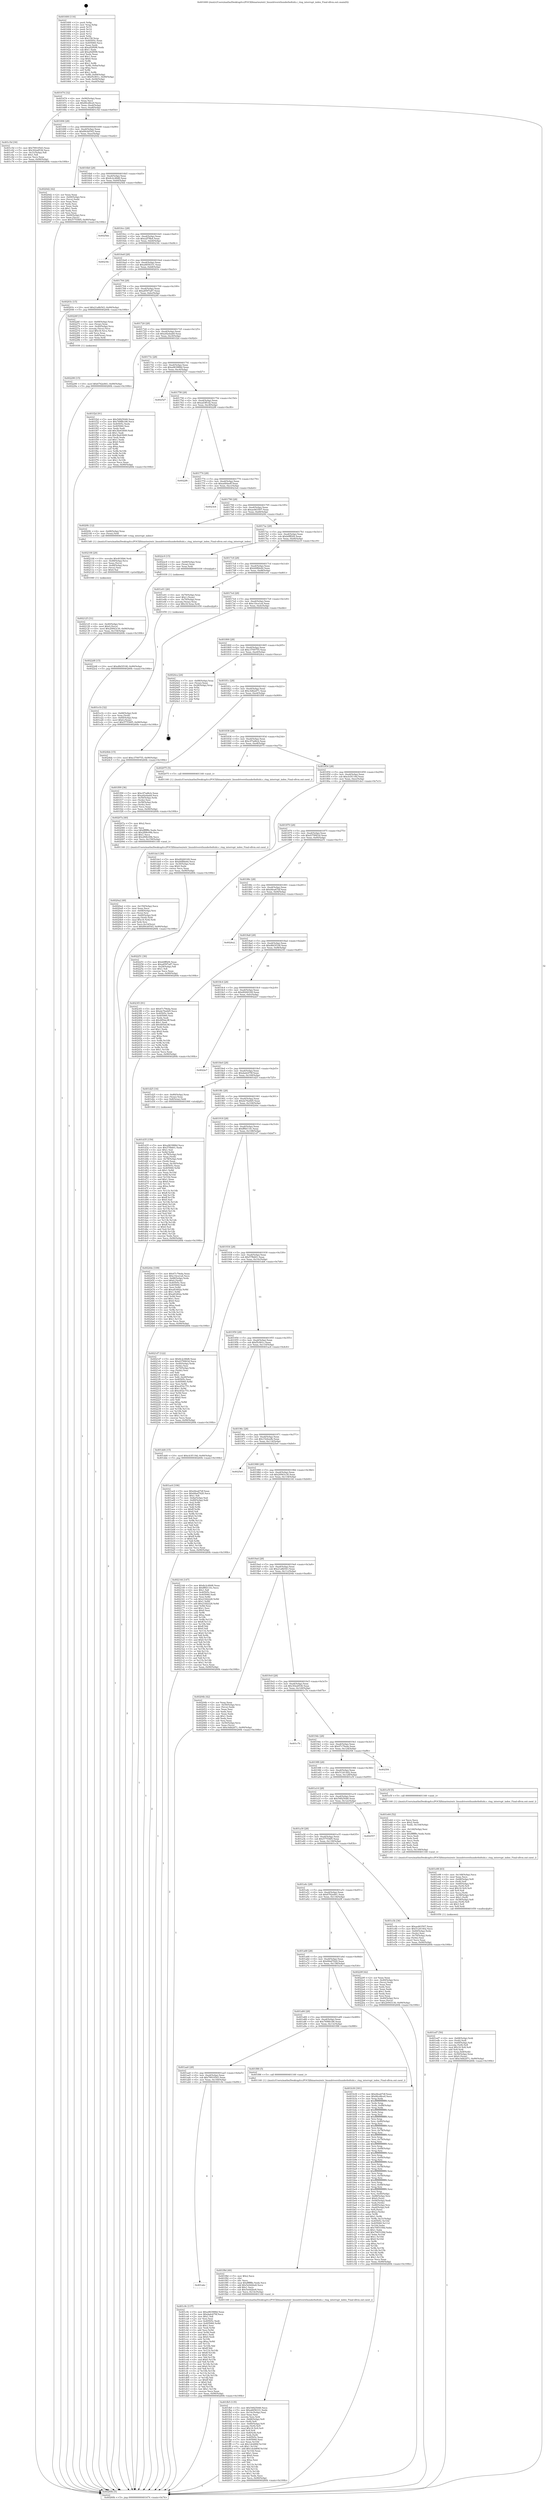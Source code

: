 digraph "0x401600" {
  label = "0x401600 (/mnt/c/Users/mathe/Desktop/tcc/POCII/binaries/extr_linuxdriversthunderboltnhi.c_ring_interrupt_index_Final-ollvm.out::main(0))"
  labelloc = "t"
  node[shape=record]

  Entry [label="",width=0.3,height=0.3,shape=circle,fillcolor=black,style=filled]
  "0x401674" [label="{
     0x401674 [32]\l
     | [instrs]\l
     &nbsp;&nbsp;0x401674 \<+6\>: mov -0x90(%rbp),%eax\l
     &nbsp;&nbsp;0x40167a \<+2\>: mov %eax,%ecx\l
     &nbsp;&nbsp;0x40167c \<+6\>: sub $0x80cd8ce0,%ecx\l
     &nbsp;&nbsp;0x401682 \<+6\>: mov %eax,-0xa4(%rbp)\l
     &nbsp;&nbsp;0x401688 \<+6\>: mov %ecx,-0xa8(%rbp)\l
     &nbsp;&nbsp;0x40168e \<+6\>: je 0000000000401c5d \<main+0x65d\>\l
  }"]
  "0x401c5d" [label="{
     0x401c5d [30]\l
     | [instrs]\l
     &nbsp;&nbsp;0x401c5d \<+5\>: mov $0x799105d3,%eax\l
     &nbsp;&nbsp;0x401c62 \<+5\>: mov $0x302a8536,%ecx\l
     &nbsp;&nbsp;0x401c67 \<+3\>: mov -0x31(%rbp),%dl\l
     &nbsp;&nbsp;0x401c6a \<+3\>: test $0x1,%dl\l
     &nbsp;&nbsp;0x401c6d \<+3\>: cmovne %ecx,%eax\l
     &nbsp;&nbsp;0x401c70 \<+6\>: mov %eax,-0x90(%rbp)\l
     &nbsp;&nbsp;0x401c76 \<+5\>: jmp 000000000040260b \<main+0x100b\>\l
  }"]
  "0x401694" [label="{
     0x401694 [28]\l
     | [instrs]\l
     &nbsp;&nbsp;0x401694 \<+5\>: jmp 0000000000401699 \<main+0x99\>\l
     &nbsp;&nbsp;0x401699 \<+6\>: mov -0xa4(%rbp),%eax\l
     &nbsp;&nbsp;0x40169f \<+5\>: sub $0x89cb0545,%eax\l
     &nbsp;&nbsp;0x4016a4 \<+6\>: mov %eax,-0xac(%rbp)\l
     &nbsp;&nbsp;0x4016aa \<+6\>: je 00000000004020d2 \<main+0xad2\>\l
  }"]
  Exit [label="",width=0.3,height=0.3,shape=circle,fillcolor=black,style=filled,peripheries=2]
  "0x4020d2" [label="{
     0x4020d2 [42]\l
     | [instrs]\l
     &nbsp;&nbsp;0x4020d2 \<+2\>: xor %eax,%eax\l
     &nbsp;&nbsp;0x4020d4 \<+4\>: mov -0x60(%rbp),%rcx\l
     &nbsp;&nbsp;0x4020d8 \<+2\>: mov (%rcx),%edx\l
     &nbsp;&nbsp;0x4020da \<+2\>: mov %eax,%esi\l
     &nbsp;&nbsp;0x4020dc \<+2\>: sub %edx,%esi\l
     &nbsp;&nbsp;0x4020de \<+2\>: mov %eax,%edx\l
     &nbsp;&nbsp;0x4020e0 \<+3\>: sub $0x1,%edx\l
     &nbsp;&nbsp;0x4020e3 \<+2\>: add %edx,%esi\l
     &nbsp;&nbsp;0x4020e5 \<+2\>: sub %esi,%eax\l
     &nbsp;&nbsp;0x4020e7 \<+4\>: mov -0x60(%rbp),%rcx\l
     &nbsp;&nbsp;0x4020eb \<+2\>: mov %eax,(%rcx)\l
     &nbsp;&nbsp;0x4020ed \<+10\>: movl $0x577f36f5,-0x90(%rbp)\l
     &nbsp;&nbsp;0x4020f7 \<+5\>: jmp 000000000040260b \<main+0x100b\>\l
  }"]
  "0x4016b0" [label="{
     0x4016b0 [28]\l
     | [instrs]\l
     &nbsp;&nbsp;0x4016b0 \<+5\>: jmp 00000000004016b5 \<main+0xb5\>\l
     &nbsp;&nbsp;0x4016b5 \<+6\>: mov -0xa4(%rbp),%eax\l
     &nbsp;&nbsp;0x4016bb \<+5\>: sub $0x8c2c48d8,%eax\l
     &nbsp;&nbsp;0x4016c0 \<+6\>: mov %eax,-0xb0(%rbp)\l
     &nbsp;&nbsp;0x4016c6 \<+6\>: je 00000000004025bb \<main+0xfbb\>\l
  }"]
  "0x4022d8" [label="{
     0x4022d8 [15]\l
     | [instrs]\l
     &nbsp;&nbsp;0x4022d8 \<+10\>: movl $0xd8d3f108,-0x90(%rbp)\l
     &nbsp;&nbsp;0x4022e2 \<+5\>: jmp 000000000040260b \<main+0x100b\>\l
  }"]
  "0x4025bb" [label="{
     0x4025bb\l
  }", style=dashed]
  "0x4016cc" [label="{
     0x4016cc [28]\l
     | [instrs]\l
     &nbsp;&nbsp;0x4016cc \<+5\>: jmp 00000000004016d1 \<main+0xd1\>\l
     &nbsp;&nbsp;0x4016d1 \<+6\>: mov -0xa4(%rbp),%eax\l
     &nbsp;&nbsp;0x4016d7 \<+5\>: sub $0xa2f7ffa4,%eax\l
     &nbsp;&nbsp;0x4016dc \<+6\>: mov %eax,-0xb4(%rbp)\l
     &nbsp;&nbsp;0x4016e2 \<+6\>: je 000000000040234c \<main+0xd4c\>\l
  }"]
  "0x402290" [label="{
     0x402290 [15]\l
     | [instrs]\l
     &nbsp;&nbsp;0x402290 \<+10\>: movl $0x6762e841,-0x90(%rbp)\l
     &nbsp;&nbsp;0x40229a \<+5\>: jmp 000000000040260b \<main+0x100b\>\l
  }"]
  "0x40234c" [label="{
     0x40234c\l
  }", style=dashed]
  "0x4016e8" [label="{
     0x4016e8 [28]\l
     | [instrs]\l
     &nbsp;&nbsp;0x4016e8 \<+5\>: jmp 00000000004016ed \<main+0xed\>\l
     &nbsp;&nbsp;0x4016ed \<+6\>: mov -0xa4(%rbp),%eax\l
     &nbsp;&nbsp;0x4016f3 \<+5\>: sub $0xa6656331,%eax\l
     &nbsp;&nbsp;0x4016f8 \<+6\>: mov %eax,-0xb8(%rbp)\l
     &nbsp;&nbsp;0x4016fe \<+6\>: je 000000000040203c \<main+0xa3c\>\l
  }"]
  "0x402125" [label="{
     0x402125 [31]\l
     | [instrs]\l
     &nbsp;&nbsp;0x402125 \<+4\>: mov -0x40(%rbp),%rcx\l
     &nbsp;&nbsp;0x402129 \<+6\>: movl $0x0,(%rcx)\l
     &nbsp;&nbsp;0x40212f \<+10\>: movl $0x20943c30,-0x90(%rbp)\l
     &nbsp;&nbsp;0x402139 \<+6\>: mov %eax,-0x154(%rbp)\l
     &nbsp;&nbsp;0x40213f \<+5\>: jmp 000000000040260b \<main+0x100b\>\l
  }"]
  "0x40203c" [label="{
     0x40203c [15]\l
     | [instrs]\l
     &nbsp;&nbsp;0x40203c \<+10\>: movl $0x21a8b543,-0x90(%rbp)\l
     &nbsp;&nbsp;0x402046 \<+5\>: jmp 000000000040260b \<main+0x100b\>\l
  }"]
  "0x401704" [label="{
     0x401704 [28]\l
     | [instrs]\l
     &nbsp;&nbsp;0x401704 \<+5\>: jmp 0000000000401709 \<main+0x109\>\l
     &nbsp;&nbsp;0x401709 \<+6\>: mov -0xa4(%rbp),%eax\l
     &nbsp;&nbsp;0x40170f \<+5\>: sub $0xa8597a87,%eax\l
     &nbsp;&nbsp;0x401714 \<+6\>: mov %eax,-0xbc(%rbp)\l
     &nbsp;&nbsp;0x40171a \<+6\>: je 000000000040226f \<main+0xc6f\>\l
  }"]
  "0x402108" [label="{
     0x402108 [29]\l
     | [instrs]\l
     &nbsp;&nbsp;0x402108 \<+10\>: movabs $0x4030b6,%rdi\l
     &nbsp;&nbsp;0x402112 \<+4\>: mov -0x48(%rbp),%rcx\l
     &nbsp;&nbsp;0x402116 \<+2\>: mov %eax,(%rcx)\l
     &nbsp;&nbsp;0x402118 \<+4\>: mov -0x48(%rbp),%rcx\l
     &nbsp;&nbsp;0x40211c \<+2\>: mov (%rcx),%esi\l
     &nbsp;&nbsp;0x40211e \<+2\>: mov $0x0,%al\l
     &nbsp;&nbsp;0x402120 \<+5\>: call 0000000000401040 \<printf@plt\>\l
     | [calls]\l
     &nbsp;&nbsp;0x401040 \{1\} (unknown)\l
  }"]
  "0x40226f" [label="{
     0x40226f [33]\l
     | [instrs]\l
     &nbsp;&nbsp;0x40226f \<+4\>: mov -0x68(%rbp),%rax\l
     &nbsp;&nbsp;0x402273 \<+3\>: mov (%rax),%rax\l
     &nbsp;&nbsp;0x402276 \<+4\>: mov -0x40(%rbp),%rcx\l
     &nbsp;&nbsp;0x40227a \<+3\>: movslq (%rcx),%rcx\l
     &nbsp;&nbsp;0x40227d \<+4\>: imul $0x18,%rcx,%rcx\l
     &nbsp;&nbsp;0x402281 \<+3\>: add %rcx,%rax\l
     &nbsp;&nbsp;0x402284 \<+4\>: mov 0x8(%rax),%rax\l
     &nbsp;&nbsp;0x402288 \<+3\>: mov %rax,%rdi\l
     &nbsp;&nbsp;0x40228b \<+5\>: call 0000000000401030 \<free@plt\>\l
     | [calls]\l
     &nbsp;&nbsp;0x401030 \{1\} (unknown)\l
  }"]
  "0x401720" [label="{
     0x401720 [28]\l
     | [instrs]\l
     &nbsp;&nbsp;0x401720 \<+5\>: jmp 0000000000401725 \<main+0x125\>\l
     &nbsp;&nbsp;0x401725 \<+6\>: mov -0xa4(%rbp),%eax\l
     &nbsp;&nbsp;0x40172b \<+5\>: sub $0xa92ebab9,%eax\l
     &nbsp;&nbsp;0x401730 \<+6\>: mov %eax,-0xc0(%rbp)\l
     &nbsp;&nbsp;0x401736 \<+6\>: je 0000000000401f2d \<main+0x92d\>\l
  }"]
  "0x4020a2" [label="{
     0x4020a2 [48]\l
     | [instrs]\l
     &nbsp;&nbsp;0x4020a2 \<+6\>: mov -0x150(%rbp),%ecx\l
     &nbsp;&nbsp;0x4020a8 \<+3\>: imul %eax,%ecx\l
     &nbsp;&nbsp;0x4020ab \<+4\>: mov -0x68(%rbp),%rsi\l
     &nbsp;&nbsp;0x4020af \<+3\>: mov (%rsi),%rsi\l
     &nbsp;&nbsp;0x4020b2 \<+4\>: mov -0x60(%rbp),%rdi\l
     &nbsp;&nbsp;0x4020b6 \<+3\>: movslq (%rdi),%rdi\l
     &nbsp;&nbsp;0x4020b9 \<+4\>: imul $0x18,%rdi,%rdi\l
     &nbsp;&nbsp;0x4020bd \<+3\>: add %rdi,%rsi\l
     &nbsp;&nbsp;0x4020c0 \<+3\>: mov %ecx,0x10(%rsi)\l
     &nbsp;&nbsp;0x4020c3 \<+10\>: movl $0x89cb0545,-0x90(%rbp)\l
     &nbsp;&nbsp;0x4020cd \<+5\>: jmp 000000000040260b \<main+0x100b\>\l
  }"]
  "0x401f2d" [label="{
     0x401f2d [91]\l
     | [instrs]\l
     &nbsp;&nbsp;0x401f2d \<+5\>: mov $0x54825048,%eax\l
     &nbsp;&nbsp;0x401f32 \<+5\>: mov $0x7698b186,%ecx\l
     &nbsp;&nbsp;0x401f37 \<+7\>: mov 0x40505c,%edx\l
     &nbsp;&nbsp;0x401f3e \<+7\>: mov 0x405060,%esi\l
     &nbsp;&nbsp;0x401f45 \<+2\>: mov %edx,%edi\l
     &nbsp;&nbsp;0x401f47 \<+6\>: add $0x3be63649,%edi\l
     &nbsp;&nbsp;0x401f4d \<+3\>: sub $0x1,%edi\l
     &nbsp;&nbsp;0x401f50 \<+6\>: sub $0x3be63649,%edi\l
     &nbsp;&nbsp;0x401f56 \<+3\>: imul %edi,%edx\l
     &nbsp;&nbsp;0x401f59 \<+3\>: and $0x1,%edx\l
     &nbsp;&nbsp;0x401f5c \<+3\>: cmp $0x0,%edx\l
     &nbsp;&nbsp;0x401f5f \<+4\>: sete %r8b\l
     &nbsp;&nbsp;0x401f63 \<+3\>: cmp $0xa,%esi\l
     &nbsp;&nbsp;0x401f66 \<+4\>: setl %r9b\l
     &nbsp;&nbsp;0x401f6a \<+3\>: mov %r8b,%r10b\l
     &nbsp;&nbsp;0x401f6d \<+3\>: and %r9b,%r10b\l
     &nbsp;&nbsp;0x401f70 \<+3\>: xor %r9b,%r8b\l
     &nbsp;&nbsp;0x401f73 \<+3\>: or %r8b,%r10b\l
     &nbsp;&nbsp;0x401f76 \<+4\>: test $0x1,%r10b\l
     &nbsp;&nbsp;0x401f7a \<+3\>: cmovne %ecx,%eax\l
     &nbsp;&nbsp;0x401f7d \<+6\>: mov %eax,-0x90(%rbp)\l
     &nbsp;&nbsp;0x401f83 \<+5\>: jmp 000000000040260b \<main+0x100b\>\l
  }"]
  "0x40173c" [label="{
     0x40173c [28]\l
     | [instrs]\l
     &nbsp;&nbsp;0x40173c \<+5\>: jmp 0000000000401741 \<main+0x141\>\l
     &nbsp;&nbsp;0x401741 \<+6\>: mov -0xa4(%rbp),%eax\l
     &nbsp;&nbsp;0x401747 \<+5\>: sub $0xa963988d,%eax\l
     &nbsp;&nbsp;0x40174c \<+6\>: mov %eax,-0xc4(%rbp)\l
     &nbsp;&nbsp;0x401752 \<+6\>: je 0000000000402527 \<main+0xf27\>\l
  }"]
  "0x40207a" [label="{
     0x40207a [40]\l
     | [instrs]\l
     &nbsp;&nbsp;0x40207a \<+5\>: mov $0x2,%ecx\l
     &nbsp;&nbsp;0x40207f \<+1\>: cltd\l
     &nbsp;&nbsp;0x402080 \<+2\>: idiv %ecx\l
     &nbsp;&nbsp;0x402082 \<+6\>: imul $0xfffffffe,%edx,%ecx\l
     &nbsp;&nbsp;0x402088 \<+6\>: sub $0x2f08c09b,%ecx\l
     &nbsp;&nbsp;0x40208e \<+3\>: add $0x1,%ecx\l
     &nbsp;&nbsp;0x402091 \<+6\>: add $0x2f08c09b,%ecx\l
     &nbsp;&nbsp;0x402097 \<+6\>: mov %ecx,-0x150(%rbp)\l
     &nbsp;&nbsp;0x40209d \<+5\>: call 0000000000401160 \<next_i\>\l
     | [calls]\l
     &nbsp;&nbsp;0x401160 \{1\} (/mnt/c/Users/mathe/Desktop/tcc/POCII/binaries/extr_linuxdriversthunderboltnhi.c_ring_interrupt_index_Final-ollvm.out::next_i)\l
  }"]
  "0x402527" [label="{
     0x402527\l
  }", style=dashed]
  "0x401758" [label="{
     0x401758 [28]\l
     | [instrs]\l
     &nbsp;&nbsp;0x401758 \<+5\>: jmp 000000000040175d \<main+0x15d\>\l
     &nbsp;&nbsp;0x40175d \<+6\>: mov -0xa4(%rbp),%eax\l
     &nbsp;&nbsp;0x401763 \<+5\>: sub $0xad3ff1d2,%eax\l
     &nbsp;&nbsp;0x401768 \<+6\>: mov %eax,-0xc8(%rbp)\l
     &nbsp;&nbsp;0x40176e \<+6\>: je 00000000004022f6 \<main+0xcf6\>\l
  }"]
  "0x401fb5" [label="{
     0x401fb5 [135]\l
     | [instrs]\l
     &nbsp;&nbsp;0x401fb5 \<+5\>: mov $0x54825048,%ecx\l
     &nbsp;&nbsp;0x401fba \<+5\>: mov $0xa6656331,%edx\l
     &nbsp;&nbsp;0x401fbf \<+6\>: mov -0x14c(%rbp),%esi\l
     &nbsp;&nbsp;0x401fc5 \<+3\>: imul %eax,%esi\l
     &nbsp;&nbsp;0x401fc8 \<+3\>: movslq %esi,%rdi\l
     &nbsp;&nbsp;0x401fcb \<+4\>: mov -0x68(%rbp),%r8\l
     &nbsp;&nbsp;0x401fcf \<+3\>: mov (%r8),%r8\l
     &nbsp;&nbsp;0x401fd2 \<+4\>: mov -0x60(%rbp),%r9\l
     &nbsp;&nbsp;0x401fd6 \<+3\>: movslq (%r9),%r9\l
     &nbsp;&nbsp;0x401fd9 \<+4\>: imul $0x18,%r9,%r9\l
     &nbsp;&nbsp;0x401fdd \<+3\>: add %r9,%r8\l
     &nbsp;&nbsp;0x401fe0 \<+4\>: mov 0x8(%r8),%r8\l
     &nbsp;&nbsp;0x401fe4 \<+3\>: mov %rdi,(%r8)\l
     &nbsp;&nbsp;0x401fe7 \<+7\>: mov 0x40505c,%eax\l
     &nbsp;&nbsp;0x401fee \<+7\>: mov 0x405060,%esi\l
     &nbsp;&nbsp;0x401ff5 \<+3\>: mov %eax,%r10d\l
     &nbsp;&nbsp;0x401ff8 \<+7\>: sub $0x1dcb8f4f,%r10d\l
     &nbsp;&nbsp;0x401fff \<+4\>: sub $0x1,%r10d\l
     &nbsp;&nbsp;0x402003 \<+7\>: add $0x1dcb8f4f,%r10d\l
     &nbsp;&nbsp;0x40200a \<+4\>: imul %r10d,%eax\l
     &nbsp;&nbsp;0x40200e \<+3\>: and $0x1,%eax\l
     &nbsp;&nbsp;0x402011 \<+3\>: cmp $0x0,%eax\l
     &nbsp;&nbsp;0x402014 \<+4\>: sete %r11b\l
     &nbsp;&nbsp;0x402018 \<+3\>: cmp $0xa,%esi\l
     &nbsp;&nbsp;0x40201b \<+3\>: setl %bl\l
     &nbsp;&nbsp;0x40201e \<+3\>: mov %r11b,%r14b\l
     &nbsp;&nbsp;0x402021 \<+3\>: and %bl,%r14b\l
     &nbsp;&nbsp;0x402024 \<+3\>: xor %bl,%r11b\l
     &nbsp;&nbsp;0x402027 \<+3\>: or %r11b,%r14b\l
     &nbsp;&nbsp;0x40202a \<+4\>: test $0x1,%r14b\l
     &nbsp;&nbsp;0x40202e \<+3\>: cmovne %edx,%ecx\l
     &nbsp;&nbsp;0x402031 \<+6\>: mov %ecx,-0x90(%rbp)\l
     &nbsp;&nbsp;0x402037 \<+5\>: jmp 000000000040260b \<main+0x100b\>\l
  }"]
  "0x4022f6" [label="{
     0x4022f6\l
  }", style=dashed]
  "0x401774" [label="{
     0x401774 [28]\l
     | [instrs]\l
     &nbsp;&nbsp;0x401774 \<+5\>: jmp 0000000000401779 \<main+0x179\>\l
     &nbsp;&nbsp;0x401779 \<+6\>: mov -0xa4(%rbp),%eax\l
     &nbsp;&nbsp;0x40177f \<+5\>: sub $0xad44aeff,%eax\l
     &nbsp;&nbsp;0x401784 \<+6\>: mov %eax,-0xcc(%rbp)\l
     &nbsp;&nbsp;0x40178a \<+6\>: je 00000000004023e4 \<main+0xde4\>\l
  }"]
  "0x401f8d" [label="{
     0x401f8d [40]\l
     | [instrs]\l
     &nbsp;&nbsp;0x401f8d \<+5\>: mov $0x2,%ecx\l
     &nbsp;&nbsp;0x401f92 \<+1\>: cltd\l
     &nbsp;&nbsp;0x401f93 \<+2\>: idiv %ecx\l
     &nbsp;&nbsp;0x401f95 \<+6\>: imul $0xfffffffe,%edx,%ecx\l
     &nbsp;&nbsp;0x401f9b \<+6\>: add $0x5e0d2be8,%ecx\l
     &nbsp;&nbsp;0x401fa1 \<+3\>: add $0x1,%ecx\l
     &nbsp;&nbsp;0x401fa4 \<+6\>: sub $0x5e0d2be8,%ecx\l
     &nbsp;&nbsp;0x401faa \<+6\>: mov %ecx,-0x14c(%rbp)\l
     &nbsp;&nbsp;0x401fb0 \<+5\>: call 0000000000401160 \<next_i\>\l
     | [calls]\l
     &nbsp;&nbsp;0x401160 \{1\} (/mnt/c/Users/mathe/Desktop/tcc/POCII/binaries/extr_linuxdriversthunderboltnhi.c_ring_interrupt_index_Final-ollvm.out::next_i)\l
  }"]
  "0x4023e4" [label="{
     0x4023e4\l
  }", style=dashed]
  "0x401790" [label="{
     0x401790 [28]\l
     | [instrs]\l
     &nbsp;&nbsp;0x401790 \<+5\>: jmp 0000000000401795 \<main+0x195\>\l
     &nbsp;&nbsp;0x401795 \<+6\>: mov -0xa4(%rbp),%eax\l
     &nbsp;&nbsp;0x40179b \<+5\>: sub $0xae463507,%eax\l
     &nbsp;&nbsp;0x4017a0 \<+6\>: mov %eax,-0xd0(%rbp)\l
     &nbsp;&nbsp;0x4017a6 \<+6\>: je 00000000004020fc \<main+0xafc\>\l
  }"]
  "0x401ed7" [label="{
     0x401ed7 [50]\l
     | [instrs]\l
     &nbsp;&nbsp;0x401ed7 \<+4\>: mov -0x68(%rbp),%rdi\l
     &nbsp;&nbsp;0x401edb \<+3\>: mov (%rdi),%rdi\l
     &nbsp;&nbsp;0x401ede \<+4\>: mov -0x60(%rbp),%r8\l
     &nbsp;&nbsp;0x401ee2 \<+3\>: movslq (%r8),%r8\l
     &nbsp;&nbsp;0x401ee5 \<+4\>: imul $0x18,%r8,%r8\l
     &nbsp;&nbsp;0x401ee9 \<+3\>: add %r8,%rdi\l
     &nbsp;&nbsp;0x401eec \<+4\>: mov %rax,0x8(%rdi)\l
     &nbsp;&nbsp;0x401ef0 \<+4\>: mov -0x50(%rbp),%rax\l
     &nbsp;&nbsp;0x401ef4 \<+6\>: movl $0x0,(%rax)\l
     &nbsp;&nbsp;0x401efa \<+10\>: movl $0xc4db2d71,-0x90(%rbp)\l
     &nbsp;&nbsp;0x401f04 \<+5\>: jmp 000000000040260b \<main+0x100b\>\l
  }"]
  "0x4020fc" [label="{
     0x4020fc [12]\l
     | [instrs]\l
     &nbsp;&nbsp;0x4020fc \<+4\>: mov -0x68(%rbp),%rax\l
     &nbsp;&nbsp;0x402100 \<+3\>: mov (%rax),%rdi\l
     &nbsp;&nbsp;0x402103 \<+5\>: call 00000000004013d0 \<ring_interrupt_index\>\l
     | [calls]\l
     &nbsp;&nbsp;0x4013d0 \{1\} (/mnt/c/Users/mathe/Desktop/tcc/POCII/binaries/extr_linuxdriversthunderboltnhi.c_ring_interrupt_index_Final-ollvm.out::ring_interrupt_index)\l
  }"]
  "0x4017ac" [label="{
     0x4017ac [28]\l
     | [instrs]\l
     &nbsp;&nbsp;0x4017ac \<+5\>: jmp 00000000004017b1 \<main+0x1b1\>\l
     &nbsp;&nbsp;0x4017b1 \<+6\>: mov -0xa4(%rbp),%eax\l
     &nbsp;&nbsp;0x4017b7 \<+5\>: sub $0xb0fff2f4,%eax\l
     &nbsp;&nbsp;0x4017bc \<+6\>: mov %eax,-0xd4(%rbp)\l
     &nbsp;&nbsp;0x4017c2 \<+6\>: je 00000000004022c9 \<main+0xcc9\>\l
  }"]
  "0x401e98" [label="{
     0x401e98 [63]\l
     | [instrs]\l
     &nbsp;&nbsp;0x401e98 \<+6\>: mov -0x148(%rbp),%ecx\l
     &nbsp;&nbsp;0x401e9e \<+3\>: imul %eax,%ecx\l
     &nbsp;&nbsp;0x401ea1 \<+4\>: mov -0x68(%rbp),%r8\l
     &nbsp;&nbsp;0x401ea5 \<+3\>: mov (%r8),%r8\l
     &nbsp;&nbsp;0x401ea8 \<+4\>: mov -0x60(%rbp),%r9\l
     &nbsp;&nbsp;0x401eac \<+3\>: movslq (%r9),%r9\l
     &nbsp;&nbsp;0x401eaf \<+4\>: imul $0x18,%r9,%r9\l
     &nbsp;&nbsp;0x401eb3 \<+3\>: add %r9,%r8\l
     &nbsp;&nbsp;0x401eb6 \<+3\>: mov %ecx,(%r8)\l
     &nbsp;&nbsp;0x401eb9 \<+4\>: mov -0x58(%rbp),%r8\l
     &nbsp;&nbsp;0x401ebd \<+7\>: movl $0x1,(%r8)\l
     &nbsp;&nbsp;0x401ec4 \<+4\>: mov -0x58(%rbp),%r8\l
     &nbsp;&nbsp;0x401ec8 \<+3\>: movslq (%r8),%r8\l
     &nbsp;&nbsp;0x401ecb \<+4\>: shl $0x3,%r8\l
     &nbsp;&nbsp;0x401ecf \<+3\>: mov %r8,%rdi\l
     &nbsp;&nbsp;0x401ed2 \<+5\>: call 0000000000401050 \<malloc@plt\>\l
     | [calls]\l
     &nbsp;&nbsp;0x401050 \{1\} (unknown)\l
  }"]
  "0x4022c9" [label="{
     0x4022c9 [15]\l
     | [instrs]\l
     &nbsp;&nbsp;0x4022c9 \<+4\>: mov -0x68(%rbp),%rax\l
     &nbsp;&nbsp;0x4022cd \<+3\>: mov (%rax),%rax\l
     &nbsp;&nbsp;0x4022d0 \<+3\>: mov %rax,%rdi\l
     &nbsp;&nbsp;0x4022d3 \<+5\>: call 0000000000401030 \<free@plt\>\l
     | [calls]\l
     &nbsp;&nbsp;0x401030 \{1\} (unknown)\l
  }"]
  "0x4017c8" [label="{
     0x4017c8 [28]\l
     | [instrs]\l
     &nbsp;&nbsp;0x4017c8 \<+5\>: jmp 00000000004017cd \<main+0x1cd\>\l
     &nbsp;&nbsp;0x4017cd \<+6\>: mov -0xa4(%rbp),%eax\l
     &nbsp;&nbsp;0x4017d3 \<+5\>: sub $0xbfdfbb44,%eax\l
     &nbsp;&nbsp;0x4017d8 \<+6\>: mov %eax,-0xd8(%rbp)\l
     &nbsp;&nbsp;0x4017de \<+6\>: je 0000000000401e01 \<main+0x801\>\l
  }"]
  "0x401e64" [label="{
     0x401e64 [52]\l
     | [instrs]\l
     &nbsp;&nbsp;0x401e64 \<+2\>: xor %ecx,%ecx\l
     &nbsp;&nbsp;0x401e66 \<+5\>: mov $0x2,%edx\l
     &nbsp;&nbsp;0x401e6b \<+6\>: mov %edx,-0x144(%rbp)\l
     &nbsp;&nbsp;0x401e71 \<+1\>: cltd\l
     &nbsp;&nbsp;0x401e72 \<+6\>: mov -0x144(%rbp),%esi\l
     &nbsp;&nbsp;0x401e78 \<+2\>: idiv %esi\l
     &nbsp;&nbsp;0x401e7a \<+6\>: imul $0xfffffffe,%edx,%edx\l
     &nbsp;&nbsp;0x401e80 \<+2\>: mov %ecx,%edi\l
     &nbsp;&nbsp;0x401e82 \<+2\>: sub %edx,%edi\l
     &nbsp;&nbsp;0x401e84 \<+2\>: mov %ecx,%edx\l
     &nbsp;&nbsp;0x401e86 \<+3\>: sub $0x1,%edx\l
     &nbsp;&nbsp;0x401e89 \<+2\>: add %edx,%edi\l
     &nbsp;&nbsp;0x401e8b \<+2\>: sub %edi,%ecx\l
     &nbsp;&nbsp;0x401e8d \<+6\>: mov %ecx,-0x148(%rbp)\l
     &nbsp;&nbsp;0x401e93 \<+5\>: call 0000000000401160 \<next_i\>\l
     | [calls]\l
     &nbsp;&nbsp;0x401160 \{1\} (/mnt/c/Users/mathe/Desktop/tcc/POCII/binaries/extr_linuxdriversthunderboltnhi.c_ring_interrupt_index_Final-ollvm.out::next_i)\l
  }"]
  "0x401e01" [label="{
     0x401e01 [26]\l
     | [instrs]\l
     &nbsp;&nbsp;0x401e01 \<+4\>: mov -0x70(%rbp),%rax\l
     &nbsp;&nbsp;0x401e05 \<+6\>: movl $0x1,(%rax)\l
     &nbsp;&nbsp;0x401e0b \<+4\>: mov -0x70(%rbp),%rax\l
     &nbsp;&nbsp;0x401e0f \<+3\>: movslq (%rax),%rax\l
     &nbsp;&nbsp;0x401e12 \<+4\>: imul $0x18,%rax,%rdi\l
     &nbsp;&nbsp;0x401e16 \<+5\>: call 0000000000401050 \<malloc@plt\>\l
     | [calls]\l
     &nbsp;&nbsp;0x401050 \{1\} (unknown)\l
  }"]
  "0x4017e4" [label="{
     0x4017e4 [28]\l
     | [instrs]\l
     &nbsp;&nbsp;0x4017e4 \<+5\>: jmp 00000000004017e9 \<main+0x1e9\>\l
     &nbsp;&nbsp;0x4017e9 \<+6\>: mov -0xa4(%rbp),%eax\l
     &nbsp;&nbsp;0x4017ef \<+5\>: sub $0xc1bca1a4,%eax\l
     &nbsp;&nbsp;0x4017f4 \<+6\>: mov %eax,-0xdc(%rbp)\l
     &nbsp;&nbsp;0x4017fa \<+6\>: je 00000000004024bb \<main+0xebb\>\l
  }"]
  "0x401e1b" [label="{
     0x401e1b [32]\l
     | [instrs]\l
     &nbsp;&nbsp;0x401e1b \<+4\>: mov -0x68(%rbp),%rdi\l
     &nbsp;&nbsp;0x401e1f \<+3\>: mov %rax,(%rdi)\l
     &nbsp;&nbsp;0x401e22 \<+4\>: mov -0x60(%rbp),%rax\l
     &nbsp;&nbsp;0x401e26 \<+6\>: movl $0x0,(%rax)\l
     &nbsp;&nbsp;0x401e2c \<+10\>: movl $0x577f36f5,-0x90(%rbp)\l
     &nbsp;&nbsp;0x401e36 \<+5\>: jmp 000000000040260b \<main+0x100b\>\l
  }"]
  "0x4024bb" [label="{
     0x4024bb [15]\l
     | [instrs]\l
     &nbsp;&nbsp;0x4024bb \<+10\>: movl $0xc3700755,-0x90(%rbp)\l
     &nbsp;&nbsp;0x4024c5 \<+5\>: jmp 000000000040260b \<main+0x100b\>\l
  }"]
  "0x401800" [label="{
     0x401800 [28]\l
     | [instrs]\l
     &nbsp;&nbsp;0x401800 \<+5\>: jmp 0000000000401805 \<main+0x205\>\l
     &nbsp;&nbsp;0x401805 \<+6\>: mov -0xa4(%rbp),%eax\l
     &nbsp;&nbsp;0x40180b \<+5\>: sub $0xc3700755,%eax\l
     &nbsp;&nbsp;0x401810 \<+6\>: mov %eax,-0xe0(%rbp)\l
     &nbsp;&nbsp;0x401816 \<+6\>: je 00000000004024ca \<main+0xeca\>\l
  }"]
  "0x401d35" [label="{
     0x401d35 [159]\l
     | [instrs]\l
     &nbsp;&nbsp;0x401d35 \<+5\>: mov $0xa963988d,%ecx\l
     &nbsp;&nbsp;0x401d3a \<+5\>: mov $0x57fb601,%edx\l
     &nbsp;&nbsp;0x401d3f \<+3\>: mov $0x1,%sil\l
     &nbsp;&nbsp;0x401d42 \<+3\>: xor %r8d,%r8d\l
     &nbsp;&nbsp;0x401d45 \<+4\>: mov -0x78(%rbp),%rdi\l
     &nbsp;&nbsp;0x401d49 \<+2\>: mov %eax,(%rdi)\l
     &nbsp;&nbsp;0x401d4b \<+4\>: mov -0x78(%rbp),%rdi\l
     &nbsp;&nbsp;0x401d4f \<+2\>: mov (%rdi),%eax\l
     &nbsp;&nbsp;0x401d51 \<+3\>: mov %eax,-0x30(%rbp)\l
     &nbsp;&nbsp;0x401d54 \<+7\>: mov 0x40505c,%eax\l
     &nbsp;&nbsp;0x401d5b \<+8\>: mov 0x405060,%r9d\l
     &nbsp;&nbsp;0x401d63 \<+4\>: sub $0x1,%r8d\l
     &nbsp;&nbsp;0x401d67 \<+3\>: mov %eax,%r10d\l
     &nbsp;&nbsp;0x401d6a \<+3\>: add %r8d,%r10d\l
     &nbsp;&nbsp;0x401d6d \<+4\>: imul %r10d,%eax\l
     &nbsp;&nbsp;0x401d71 \<+3\>: and $0x1,%eax\l
     &nbsp;&nbsp;0x401d74 \<+3\>: cmp $0x0,%eax\l
     &nbsp;&nbsp;0x401d77 \<+4\>: sete %r11b\l
     &nbsp;&nbsp;0x401d7b \<+4\>: cmp $0xa,%r9d\l
     &nbsp;&nbsp;0x401d7f \<+3\>: setl %bl\l
     &nbsp;&nbsp;0x401d82 \<+3\>: mov %r11b,%r14b\l
     &nbsp;&nbsp;0x401d85 \<+4\>: xor $0xff,%r14b\l
     &nbsp;&nbsp;0x401d89 \<+3\>: mov %bl,%r15b\l
     &nbsp;&nbsp;0x401d8c \<+4\>: xor $0xff,%r15b\l
     &nbsp;&nbsp;0x401d90 \<+4\>: xor $0x0,%sil\l
     &nbsp;&nbsp;0x401d94 \<+3\>: mov %r14b,%r12b\l
     &nbsp;&nbsp;0x401d97 \<+4\>: and $0x0,%r12b\l
     &nbsp;&nbsp;0x401d9b \<+3\>: and %sil,%r11b\l
     &nbsp;&nbsp;0x401d9e \<+3\>: mov %r15b,%r13b\l
     &nbsp;&nbsp;0x401da1 \<+4\>: and $0x0,%r13b\l
     &nbsp;&nbsp;0x401da5 \<+3\>: and %sil,%bl\l
     &nbsp;&nbsp;0x401da8 \<+3\>: or %r11b,%r12b\l
     &nbsp;&nbsp;0x401dab \<+3\>: or %bl,%r13b\l
     &nbsp;&nbsp;0x401dae \<+3\>: xor %r13b,%r12b\l
     &nbsp;&nbsp;0x401db1 \<+3\>: or %r15b,%r14b\l
     &nbsp;&nbsp;0x401db4 \<+4\>: xor $0xff,%r14b\l
     &nbsp;&nbsp;0x401db8 \<+4\>: or $0x0,%sil\l
     &nbsp;&nbsp;0x401dbc \<+3\>: and %sil,%r14b\l
     &nbsp;&nbsp;0x401dbf \<+3\>: or %r14b,%r12b\l
     &nbsp;&nbsp;0x401dc2 \<+4\>: test $0x1,%r12b\l
     &nbsp;&nbsp;0x401dc6 \<+3\>: cmovne %edx,%ecx\l
     &nbsp;&nbsp;0x401dc9 \<+6\>: mov %ecx,-0x90(%rbp)\l
     &nbsp;&nbsp;0x401dcf \<+5\>: jmp 000000000040260b \<main+0x100b\>\l
  }"]
  "0x4024ca" [label="{
     0x4024ca [24]\l
     | [instrs]\l
     &nbsp;&nbsp;0x4024ca \<+7\>: mov -0x88(%rbp),%rax\l
     &nbsp;&nbsp;0x4024d1 \<+2\>: mov (%rax),%eax\l
     &nbsp;&nbsp;0x4024d3 \<+4\>: lea -0x28(%rbp),%rsp\l
     &nbsp;&nbsp;0x4024d7 \<+1\>: pop %rbx\l
     &nbsp;&nbsp;0x4024d8 \<+2\>: pop %r12\l
     &nbsp;&nbsp;0x4024da \<+2\>: pop %r13\l
     &nbsp;&nbsp;0x4024dc \<+2\>: pop %r14\l
     &nbsp;&nbsp;0x4024de \<+2\>: pop %r15\l
     &nbsp;&nbsp;0x4024e0 \<+1\>: pop %rbp\l
     &nbsp;&nbsp;0x4024e1 \<+1\>: ret\l
  }"]
  "0x40181c" [label="{
     0x40181c [28]\l
     | [instrs]\l
     &nbsp;&nbsp;0x40181c \<+5\>: jmp 0000000000401821 \<main+0x221\>\l
     &nbsp;&nbsp;0x401821 \<+6\>: mov -0xa4(%rbp),%eax\l
     &nbsp;&nbsp;0x401827 \<+5\>: sub $0xc4db2d71,%eax\l
     &nbsp;&nbsp;0x40182c \<+6\>: mov %eax,-0xe4(%rbp)\l
     &nbsp;&nbsp;0x401832 \<+6\>: je 0000000000401f09 \<main+0x909\>\l
  }"]
  "0x401abc" [label="{
     0x401abc\l
  }", style=dashed]
  "0x401f09" [label="{
     0x401f09 [36]\l
     | [instrs]\l
     &nbsp;&nbsp;0x401f09 \<+5\>: mov $0xc97ad6cb,%eax\l
     &nbsp;&nbsp;0x401f0e \<+5\>: mov $0xa92ebab9,%ecx\l
     &nbsp;&nbsp;0x401f13 \<+4\>: mov -0x50(%rbp),%rdx\l
     &nbsp;&nbsp;0x401f17 \<+2\>: mov (%rdx),%esi\l
     &nbsp;&nbsp;0x401f19 \<+4\>: mov -0x58(%rbp),%rdx\l
     &nbsp;&nbsp;0x401f1d \<+2\>: cmp (%rdx),%esi\l
     &nbsp;&nbsp;0x401f1f \<+3\>: cmovl %ecx,%eax\l
     &nbsp;&nbsp;0x401f22 \<+6\>: mov %eax,-0x90(%rbp)\l
     &nbsp;&nbsp;0x401f28 \<+5\>: jmp 000000000040260b \<main+0x100b\>\l
  }"]
  "0x401838" [label="{
     0x401838 [28]\l
     | [instrs]\l
     &nbsp;&nbsp;0x401838 \<+5\>: jmp 000000000040183d \<main+0x23d\>\l
     &nbsp;&nbsp;0x40183d \<+6\>: mov -0xa4(%rbp),%eax\l
     &nbsp;&nbsp;0x401843 \<+5\>: sub $0xc97ad6cb,%eax\l
     &nbsp;&nbsp;0x401848 \<+6\>: mov %eax,-0xe8(%rbp)\l
     &nbsp;&nbsp;0x40184e \<+6\>: je 0000000000402075 \<main+0xa75\>\l
  }"]
  "0x401c9c" [label="{
     0x401c9c [137]\l
     | [instrs]\l
     &nbsp;&nbsp;0x401c9c \<+5\>: mov $0xa963988d,%eax\l
     &nbsp;&nbsp;0x401ca1 \<+5\>: mov $0xdadc679f,%ecx\l
     &nbsp;&nbsp;0x401ca6 \<+2\>: mov $0x1,%dl\l
     &nbsp;&nbsp;0x401ca8 \<+2\>: xor %esi,%esi\l
     &nbsp;&nbsp;0x401caa \<+7\>: mov 0x40505c,%edi\l
     &nbsp;&nbsp;0x401cb1 \<+8\>: mov 0x405060,%r8d\l
     &nbsp;&nbsp;0x401cb9 \<+3\>: sub $0x1,%esi\l
     &nbsp;&nbsp;0x401cbc \<+3\>: mov %edi,%r9d\l
     &nbsp;&nbsp;0x401cbf \<+3\>: add %esi,%r9d\l
     &nbsp;&nbsp;0x401cc2 \<+4\>: imul %r9d,%edi\l
     &nbsp;&nbsp;0x401cc6 \<+3\>: and $0x1,%edi\l
     &nbsp;&nbsp;0x401cc9 \<+3\>: cmp $0x0,%edi\l
     &nbsp;&nbsp;0x401ccc \<+4\>: sete %r10b\l
     &nbsp;&nbsp;0x401cd0 \<+4\>: cmp $0xa,%r8d\l
     &nbsp;&nbsp;0x401cd4 \<+4\>: setl %r11b\l
     &nbsp;&nbsp;0x401cd8 \<+3\>: mov %r10b,%bl\l
     &nbsp;&nbsp;0x401cdb \<+3\>: xor $0xff,%bl\l
     &nbsp;&nbsp;0x401cde \<+3\>: mov %r11b,%r14b\l
     &nbsp;&nbsp;0x401ce1 \<+4\>: xor $0xff,%r14b\l
     &nbsp;&nbsp;0x401ce5 \<+3\>: xor $0x0,%dl\l
     &nbsp;&nbsp;0x401ce8 \<+3\>: mov %bl,%r15b\l
     &nbsp;&nbsp;0x401ceb \<+4\>: and $0x0,%r15b\l
     &nbsp;&nbsp;0x401cef \<+3\>: and %dl,%r10b\l
     &nbsp;&nbsp;0x401cf2 \<+3\>: mov %r14b,%r12b\l
     &nbsp;&nbsp;0x401cf5 \<+4\>: and $0x0,%r12b\l
     &nbsp;&nbsp;0x401cf9 \<+3\>: and %dl,%r11b\l
     &nbsp;&nbsp;0x401cfc \<+3\>: or %r10b,%r15b\l
     &nbsp;&nbsp;0x401cff \<+3\>: or %r11b,%r12b\l
     &nbsp;&nbsp;0x401d02 \<+3\>: xor %r12b,%r15b\l
     &nbsp;&nbsp;0x401d05 \<+3\>: or %r14b,%bl\l
     &nbsp;&nbsp;0x401d08 \<+3\>: xor $0xff,%bl\l
     &nbsp;&nbsp;0x401d0b \<+3\>: or $0x0,%dl\l
     &nbsp;&nbsp;0x401d0e \<+2\>: and %dl,%bl\l
     &nbsp;&nbsp;0x401d10 \<+3\>: or %bl,%r15b\l
     &nbsp;&nbsp;0x401d13 \<+4\>: test $0x1,%r15b\l
     &nbsp;&nbsp;0x401d17 \<+3\>: cmovne %ecx,%eax\l
     &nbsp;&nbsp;0x401d1a \<+6\>: mov %eax,-0x90(%rbp)\l
     &nbsp;&nbsp;0x401d20 \<+5\>: jmp 000000000040260b \<main+0x100b\>\l
  }"]
  "0x402075" [label="{
     0x402075 [5]\l
     | [instrs]\l
     &nbsp;&nbsp;0x402075 \<+5\>: call 0000000000401160 \<next_i\>\l
     | [calls]\l
     &nbsp;&nbsp;0x401160 \{1\} (/mnt/c/Users/mathe/Desktop/tcc/POCII/binaries/extr_linuxdriversthunderboltnhi.c_ring_interrupt_index_Final-ollvm.out::next_i)\l
  }"]
  "0x401854" [label="{
     0x401854 [28]\l
     | [instrs]\l
     &nbsp;&nbsp;0x401854 \<+5\>: jmp 0000000000401859 \<main+0x259\>\l
     &nbsp;&nbsp;0x401859 \<+6\>: mov -0xa4(%rbp),%eax\l
     &nbsp;&nbsp;0x40185f \<+5\>: sub $0xcb3f118d,%eax\l
     &nbsp;&nbsp;0x401864 \<+6\>: mov %eax,-0xec(%rbp)\l
     &nbsp;&nbsp;0x40186a \<+6\>: je 0000000000401de3 \<main+0x7e3\>\l
  }"]
  "0x401aa0" [label="{
     0x401aa0 [28]\l
     | [instrs]\l
     &nbsp;&nbsp;0x401aa0 \<+5\>: jmp 0000000000401aa5 \<main+0x4a5\>\l
     &nbsp;&nbsp;0x401aa5 \<+6\>: mov -0xa4(%rbp),%eax\l
     &nbsp;&nbsp;0x401aab \<+5\>: sub $0x799105d3,%eax\l
     &nbsp;&nbsp;0x401ab0 \<+6\>: mov %eax,-0x140(%rbp)\l
     &nbsp;&nbsp;0x401ab6 \<+6\>: je 0000000000401c9c \<main+0x69c\>\l
  }"]
  "0x401de3" [label="{
     0x401de3 [30]\l
     | [instrs]\l
     &nbsp;&nbsp;0x401de3 \<+5\>: mov $0xd9260169,%eax\l
     &nbsp;&nbsp;0x401de8 \<+5\>: mov $0xbfdfbb44,%ecx\l
     &nbsp;&nbsp;0x401ded \<+3\>: mov -0x30(%rbp),%edx\l
     &nbsp;&nbsp;0x401df0 \<+3\>: cmp $0x0,%edx\l
     &nbsp;&nbsp;0x401df3 \<+3\>: cmove %ecx,%eax\l
     &nbsp;&nbsp;0x401df6 \<+6\>: mov %eax,-0x90(%rbp)\l
     &nbsp;&nbsp;0x401dfc \<+5\>: jmp 000000000040260b \<main+0x100b\>\l
  }"]
  "0x401870" [label="{
     0x401870 [28]\l
     | [instrs]\l
     &nbsp;&nbsp;0x401870 \<+5\>: jmp 0000000000401875 \<main+0x275\>\l
     &nbsp;&nbsp;0x401875 \<+6\>: mov -0xa4(%rbp),%eax\l
     &nbsp;&nbsp;0x40187b \<+5\>: sub $0xd378903d,%eax\l
     &nbsp;&nbsp;0x401880 \<+6\>: mov %eax,-0xf0(%rbp)\l
     &nbsp;&nbsp;0x401886 \<+6\>: je 0000000000402251 \<main+0xc51\>\l
  }"]
  "0x401f88" [label="{
     0x401f88 [5]\l
     | [instrs]\l
     &nbsp;&nbsp;0x401f88 \<+5\>: call 0000000000401160 \<next_i\>\l
     | [calls]\l
     &nbsp;&nbsp;0x401160 \{1\} (/mnt/c/Users/mathe/Desktop/tcc/POCII/binaries/extr_linuxdriversthunderboltnhi.c_ring_interrupt_index_Final-ollvm.out::next_i)\l
  }"]
  "0x402251" [label="{
     0x402251 [30]\l
     | [instrs]\l
     &nbsp;&nbsp;0x402251 \<+5\>: mov $0xb0fff2f4,%eax\l
     &nbsp;&nbsp;0x402256 \<+5\>: mov $0xa8597a87,%ecx\l
     &nbsp;&nbsp;0x40225b \<+3\>: mov -0x29(%rbp),%dl\l
     &nbsp;&nbsp;0x40225e \<+3\>: test $0x1,%dl\l
     &nbsp;&nbsp;0x402261 \<+3\>: cmovne %ecx,%eax\l
     &nbsp;&nbsp;0x402264 \<+6\>: mov %eax,-0x90(%rbp)\l
     &nbsp;&nbsp;0x40226a \<+5\>: jmp 000000000040260b \<main+0x100b\>\l
  }"]
  "0x40188c" [label="{
     0x40188c [28]\l
     | [instrs]\l
     &nbsp;&nbsp;0x40188c \<+5\>: jmp 0000000000401891 \<main+0x291\>\l
     &nbsp;&nbsp;0x401891 \<+6\>: mov -0xa4(%rbp),%eax\l
     &nbsp;&nbsp;0x401897 \<+5\>: sub $0xd4ea67df,%eax\l
     &nbsp;&nbsp;0x40189c \<+6\>: mov %eax,-0xf4(%rbp)\l
     &nbsp;&nbsp;0x4018a2 \<+6\>: je 00000000004024e2 \<main+0xee2\>\l
  }"]
  "0x401a84" [label="{
     0x401a84 [28]\l
     | [instrs]\l
     &nbsp;&nbsp;0x401a84 \<+5\>: jmp 0000000000401a89 \<main+0x489\>\l
     &nbsp;&nbsp;0x401a89 \<+6\>: mov -0xa4(%rbp),%eax\l
     &nbsp;&nbsp;0x401a8f \<+5\>: sub $0x7698b186,%eax\l
     &nbsp;&nbsp;0x401a94 \<+6\>: mov %eax,-0x13c(%rbp)\l
     &nbsp;&nbsp;0x401a9a \<+6\>: je 0000000000401f88 \<main+0x988\>\l
  }"]
  "0x4024e2" [label="{
     0x4024e2\l
  }", style=dashed]
  "0x4018a8" [label="{
     0x4018a8 [28]\l
     | [instrs]\l
     &nbsp;&nbsp;0x4018a8 \<+5\>: jmp 00000000004018ad \<main+0x2ad\>\l
     &nbsp;&nbsp;0x4018ad \<+6\>: mov -0xa4(%rbp),%eax\l
     &nbsp;&nbsp;0x4018b3 \<+5\>: sub $0xd8d3f108,%eax\l
     &nbsp;&nbsp;0x4018b8 \<+6\>: mov %eax,-0xf8(%rbp)\l
     &nbsp;&nbsp;0x4018be \<+6\>: je 00000000004023f3 \<main+0xdf3\>\l
  }"]
  "0x401b30" [label="{
     0x401b30 [301]\l
     | [instrs]\l
     &nbsp;&nbsp;0x401b30 \<+5\>: mov $0xd4ea67df,%eax\l
     &nbsp;&nbsp;0x401b35 \<+5\>: mov $0x80cd8ce0,%ecx\l
     &nbsp;&nbsp;0x401b3a \<+3\>: mov %rsp,%rdx\l
     &nbsp;&nbsp;0x401b3d \<+4\>: add $0xfffffffffffffff0,%rdx\l
     &nbsp;&nbsp;0x401b41 \<+3\>: mov %rdx,%rsp\l
     &nbsp;&nbsp;0x401b44 \<+7\>: mov %rdx,-0x88(%rbp)\l
     &nbsp;&nbsp;0x401b4b \<+3\>: mov %rsp,%rdx\l
     &nbsp;&nbsp;0x401b4e \<+4\>: add $0xfffffffffffffff0,%rdx\l
     &nbsp;&nbsp;0x401b52 \<+3\>: mov %rdx,%rsp\l
     &nbsp;&nbsp;0x401b55 \<+3\>: mov %rsp,%rsi\l
     &nbsp;&nbsp;0x401b58 \<+4\>: add $0xfffffffffffffff0,%rsi\l
     &nbsp;&nbsp;0x401b5c \<+3\>: mov %rsi,%rsp\l
     &nbsp;&nbsp;0x401b5f \<+4\>: mov %rsi,-0x80(%rbp)\l
     &nbsp;&nbsp;0x401b63 \<+3\>: mov %rsp,%rsi\l
     &nbsp;&nbsp;0x401b66 \<+4\>: add $0xfffffffffffffff0,%rsi\l
     &nbsp;&nbsp;0x401b6a \<+3\>: mov %rsi,%rsp\l
     &nbsp;&nbsp;0x401b6d \<+4\>: mov %rsi,-0x78(%rbp)\l
     &nbsp;&nbsp;0x401b71 \<+3\>: mov %rsp,%rsi\l
     &nbsp;&nbsp;0x401b74 \<+4\>: add $0xfffffffffffffff0,%rsi\l
     &nbsp;&nbsp;0x401b78 \<+3\>: mov %rsi,%rsp\l
     &nbsp;&nbsp;0x401b7b \<+4\>: mov %rsi,-0x70(%rbp)\l
     &nbsp;&nbsp;0x401b7f \<+3\>: mov %rsp,%rsi\l
     &nbsp;&nbsp;0x401b82 \<+4\>: add $0xfffffffffffffff0,%rsi\l
     &nbsp;&nbsp;0x401b86 \<+3\>: mov %rsi,%rsp\l
     &nbsp;&nbsp;0x401b89 \<+4\>: mov %rsi,-0x68(%rbp)\l
     &nbsp;&nbsp;0x401b8d \<+3\>: mov %rsp,%rsi\l
     &nbsp;&nbsp;0x401b90 \<+4\>: add $0xfffffffffffffff0,%rsi\l
     &nbsp;&nbsp;0x401b94 \<+3\>: mov %rsi,%rsp\l
     &nbsp;&nbsp;0x401b97 \<+4\>: mov %rsi,-0x60(%rbp)\l
     &nbsp;&nbsp;0x401b9b \<+3\>: mov %rsp,%rsi\l
     &nbsp;&nbsp;0x401b9e \<+4\>: add $0xfffffffffffffff0,%rsi\l
     &nbsp;&nbsp;0x401ba2 \<+3\>: mov %rsi,%rsp\l
     &nbsp;&nbsp;0x401ba5 \<+4\>: mov %rsi,-0x58(%rbp)\l
     &nbsp;&nbsp;0x401ba9 \<+3\>: mov %rsp,%rsi\l
     &nbsp;&nbsp;0x401bac \<+4\>: add $0xfffffffffffffff0,%rsi\l
     &nbsp;&nbsp;0x401bb0 \<+3\>: mov %rsi,%rsp\l
     &nbsp;&nbsp;0x401bb3 \<+4\>: mov %rsi,-0x50(%rbp)\l
     &nbsp;&nbsp;0x401bb7 \<+3\>: mov %rsp,%rsi\l
     &nbsp;&nbsp;0x401bba \<+4\>: add $0xfffffffffffffff0,%rsi\l
     &nbsp;&nbsp;0x401bbe \<+3\>: mov %rsi,%rsp\l
     &nbsp;&nbsp;0x401bc1 \<+4\>: mov %rsi,-0x48(%rbp)\l
     &nbsp;&nbsp;0x401bc5 \<+3\>: mov %rsp,%rsi\l
     &nbsp;&nbsp;0x401bc8 \<+4\>: add $0xfffffffffffffff0,%rsi\l
     &nbsp;&nbsp;0x401bcc \<+3\>: mov %rsi,%rsp\l
     &nbsp;&nbsp;0x401bcf \<+4\>: mov %rsi,-0x40(%rbp)\l
     &nbsp;&nbsp;0x401bd3 \<+7\>: mov -0x88(%rbp),%rsi\l
     &nbsp;&nbsp;0x401bda \<+6\>: movl $0x0,(%rsi)\l
     &nbsp;&nbsp;0x401be0 \<+6\>: mov -0x94(%rbp),%edi\l
     &nbsp;&nbsp;0x401be6 \<+2\>: mov %edi,(%rdx)\l
     &nbsp;&nbsp;0x401be8 \<+4\>: mov -0x80(%rbp),%rsi\l
     &nbsp;&nbsp;0x401bec \<+7\>: mov -0xa0(%rbp),%r8\l
     &nbsp;&nbsp;0x401bf3 \<+3\>: mov %r8,(%rsi)\l
     &nbsp;&nbsp;0x401bf6 \<+3\>: cmpl $0x2,(%rdx)\l
     &nbsp;&nbsp;0x401bf9 \<+4\>: setne %r9b\l
     &nbsp;&nbsp;0x401bfd \<+4\>: and $0x1,%r9b\l
     &nbsp;&nbsp;0x401c01 \<+4\>: mov %r9b,-0x31(%rbp)\l
     &nbsp;&nbsp;0x401c05 \<+8\>: mov 0x40505c,%r10d\l
     &nbsp;&nbsp;0x401c0d \<+8\>: mov 0x405060,%r11d\l
     &nbsp;&nbsp;0x401c15 \<+3\>: mov %r10d,%ebx\l
     &nbsp;&nbsp;0x401c18 \<+6\>: sub $0x7065109d,%ebx\l
     &nbsp;&nbsp;0x401c1e \<+3\>: sub $0x1,%ebx\l
     &nbsp;&nbsp;0x401c21 \<+6\>: add $0x7065109d,%ebx\l
     &nbsp;&nbsp;0x401c27 \<+4\>: imul %ebx,%r10d\l
     &nbsp;&nbsp;0x401c2b \<+4\>: and $0x1,%r10d\l
     &nbsp;&nbsp;0x401c2f \<+4\>: cmp $0x0,%r10d\l
     &nbsp;&nbsp;0x401c33 \<+4\>: sete %r9b\l
     &nbsp;&nbsp;0x401c37 \<+4\>: cmp $0xa,%r11d\l
     &nbsp;&nbsp;0x401c3b \<+4\>: setl %r14b\l
     &nbsp;&nbsp;0x401c3f \<+3\>: mov %r9b,%r15b\l
     &nbsp;&nbsp;0x401c42 \<+3\>: and %r14b,%r15b\l
     &nbsp;&nbsp;0x401c45 \<+3\>: xor %r14b,%r9b\l
     &nbsp;&nbsp;0x401c48 \<+3\>: or %r9b,%r15b\l
     &nbsp;&nbsp;0x401c4b \<+4\>: test $0x1,%r15b\l
     &nbsp;&nbsp;0x401c4f \<+3\>: cmovne %ecx,%eax\l
     &nbsp;&nbsp;0x401c52 \<+6\>: mov %eax,-0x90(%rbp)\l
     &nbsp;&nbsp;0x401c58 \<+5\>: jmp 000000000040260b \<main+0x100b\>\l
  }"]
  "0x4023f3" [label="{
     0x4023f3 [91]\l
     | [instrs]\l
     &nbsp;&nbsp;0x4023f3 \<+5\>: mov $0x47c79eda,%eax\l
     &nbsp;&nbsp;0x4023f8 \<+5\>: mov $0xde76a9d5,%ecx\l
     &nbsp;&nbsp;0x4023fd \<+7\>: mov 0x40505c,%edx\l
     &nbsp;&nbsp;0x402404 \<+7\>: mov 0x405060,%esi\l
     &nbsp;&nbsp;0x40240b \<+2\>: mov %edx,%edi\l
     &nbsp;&nbsp;0x40240d \<+6\>: sub $0x485de3ff,%edi\l
     &nbsp;&nbsp;0x402413 \<+3\>: sub $0x1,%edi\l
     &nbsp;&nbsp;0x402416 \<+6\>: add $0x485de3ff,%edi\l
     &nbsp;&nbsp;0x40241c \<+3\>: imul %edi,%edx\l
     &nbsp;&nbsp;0x40241f \<+3\>: and $0x1,%edx\l
     &nbsp;&nbsp;0x402422 \<+3\>: cmp $0x0,%edx\l
     &nbsp;&nbsp;0x402425 \<+4\>: sete %r8b\l
     &nbsp;&nbsp;0x402429 \<+3\>: cmp $0xa,%esi\l
     &nbsp;&nbsp;0x40242c \<+4\>: setl %r9b\l
     &nbsp;&nbsp;0x402430 \<+3\>: mov %r8b,%r10b\l
     &nbsp;&nbsp;0x402433 \<+3\>: and %r9b,%r10b\l
     &nbsp;&nbsp;0x402436 \<+3\>: xor %r9b,%r8b\l
     &nbsp;&nbsp;0x402439 \<+3\>: or %r8b,%r10b\l
     &nbsp;&nbsp;0x40243c \<+4\>: test $0x1,%r10b\l
     &nbsp;&nbsp;0x402440 \<+3\>: cmovne %ecx,%eax\l
     &nbsp;&nbsp;0x402443 \<+6\>: mov %eax,-0x90(%rbp)\l
     &nbsp;&nbsp;0x402449 \<+5\>: jmp 000000000040260b \<main+0x100b\>\l
  }"]
  "0x4018c4" [label="{
     0x4018c4 [28]\l
     | [instrs]\l
     &nbsp;&nbsp;0x4018c4 \<+5\>: jmp 00000000004018c9 \<main+0x2c9\>\l
     &nbsp;&nbsp;0x4018c9 \<+6\>: mov -0xa4(%rbp),%eax\l
     &nbsp;&nbsp;0x4018cf \<+5\>: sub $0xd9260169,%eax\l
     &nbsp;&nbsp;0x4018d4 \<+6\>: mov %eax,-0xfc(%rbp)\l
     &nbsp;&nbsp;0x4018da \<+6\>: je 00000000004022e7 \<main+0xce7\>\l
  }"]
  "0x401a68" [label="{
     0x401a68 [28]\l
     | [instrs]\l
     &nbsp;&nbsp;0x401a68 \<+5\>: jmp 0000000000401a6d \<main+0x46d\>\l
     &nbsp;&nbsp;0x401a6d \<+6\>: mov -0xa4(%rbp),%eax\l
     &nbsp;&nbsp;0x401a73 \<+5\>: sub $0x68ad7620,%eax\l
     &nbsp;&nbsp;0x401a78 \<+6\>: mov %eax,-0x138(%rbp)\l
     &nbsp;&nbsp;0x401a7e \<+6\>: je 0000000000401b30 \<main+0x530\>\l
  }"]
  "0x4022e7" [label="{
     0x4022e7\l
  }", style=dashed]
  "0x4018e0" [label="{
     0x4018e0 [28]\l
     | [instrs]\l
     &nbsp;&nbsp;0x4018e0 \<+5\>: jmp 00000000004018e5 \<main+0x2e5\>\l
     &nbsp;&nbsp;0x4018e5 \<+6\>: mov -0xa4(%rbp),%eax\l
     &nbsp;&nbsp;0x4018eb \<+5\>: sub $0xdadc679f,%eax\l
     &nbsp;&nbsp;0x4018f0 \<+6\>: mov %eax,-0x100(%rbp)\l
     &nbsp;&nbsp;0x4018f6 \<+6\>: je 0000000000401d25 \<main+0x725\>\l
  }"]
  "0x40229f" [label="{
     0x40229f [42]\l
     | [instrs]\l
     &nbsp;&nbsp;0x40229f \<+2\>: xor %eax,%eax\l
     &nbsp;&nbsp;0x4022a1 \<+4\>: mov -0x40(%rbp),%rcx\l
     &nbsp;&nbsp;0x4022a5 \<+2\>: mov (%rcx),%edx\l
     &nbsp;&nbsp;0x4022a7 \<+2\>: mov %eax,%esi\l
     &nbsp;&nbsp;0x4022a9 \<+2\>: sub %edx,%esi\l
     &nbsp;&nbsp;0x4022ab \<+2\>: mov %eax,%edx\l
     &nbsp;&nbsp;0x4022ad \<+3\>: sub $0x1,%edx\l
     &nbsp;&nbsp;0x4022b0 \<+2\>: add %edx,%esi\l
     &nbsp;&nbsp;0x4022b2 \<+2\>: sub %esi,%eax\l
     &nbsp;&nbsp;0x4022b4 \<+4\>: mov -0x40(%rbp),%rcx\l
     &nbsp;&nbsp;0x4022b8 \<+2\>: mov %eax,(%rcx)\l
     &nbsp;&nbsp;0x4022ba \<+10\>: movl $0x20943c30,-0x90(%rbp)\l
     &nbsp;&nbsp;0x4022c4 \<+5\>: jmp 000000000040260b \<main+0x100b\>\l
  }"]
  "0x401d25" [label="{
     0x401d25 [16]\l
     | [instrs]\l
     &nbsp;&nbsp;0x401d25 \<+4\>: mov -0x80(%rbp),%rax\l
     &nbsp;&nbsp;0x401d29 \<+3\>: mov (%rax),%rax\l
     &nbsp;&nbsp;0x401d2c \<+4\>: mov 0x8(%rax),%rdi\l
     &nbsp;&nbsp;0x401d30 \<+5\>: call 0000000000401060 \<atoi@plt\>\l
     | [calls]\l
     &nbsp;&nbsp;0x401060 \{1\} (unknown)\l
  }"]
  "0x4018fc" [label="{
     0x4018fc [28]\l
     | [instrs]\l
     &nbsp;&nbsp;0x4018fc \<+5\>: jmp 0000000000401901 \<main+0x301\>\l
     &nbsp;&nbsp;0x401901 \<+6\>: mov -0xa4(%rbp),%eax\l
     &nbsp;&nbsp;0x401907 \<+5\>: sub $0xde76a9d5,%eax\l
     &nbsp;&nbsp;0x40190c \<+6\>: mov %eax,-0x104(%rbp)\l
     &nbsp;&nbsp;0x401912 \<+6\>: je 000000000040244e \<main+0xe4e\>\l
  }"]
  "0x401a4c" [label="{
     0x401a4c [28]\l
     | [instrs]\l
     &nbsp;&nbsp;0x401a4c \<+5\>: jmp 0000000000401a51 \<main+0x451\>\l
     &nbsp;&nbsp;0x401a51 \<+6\>: mov -0xa4(%rbp),%eax\l
     &nbsp;&nbsp;0x401a57 \<+5\>: sub $0x6762e841,%eax\l
     &nbsp;&nbsp;0x401a5c \<+6\>: mov %eax,-0x134(%rbp)\l
     &nbsp;&nbsp;0x401a62 \<+6\>: je 000000000040229f \<main+0xc9f\>\l
  }"]
  "0x40244e" [label="{
     0x40244e [109]\l
     | [instrs]\l
     &nbsp;&nbsp;0x40244e \<+5\>: mov $0x47c79eda,%eax\l
     &nbsp;&nbsp;0x402453 \<+5\>: mov $0xc1bca1a4,%ecx\l
     &nbsp;&nbsp;0x402458 \<+7\>: mov -0x88(%rbp),%rdx\l
     &nbsp;&nbsp;0x40245f \<+6\>: movl $0x0,(%rdx)\l
     &nbsp;&nbsp;0x402465 \<+7\>: mov 0x40505c,%esi\l
     &nbsp;&nbsp;0x40246c \<+7\>: mov 0x405060,%edi\l
     &nbsp;&nbsp;0x402473 \<+3\>: mov %esi,%r8d\l
     &nbsp;&nbsp;0x402476 \<+7\>: add $0xa83d02a,%r8d\l
     &nbsp;&nbsp;0x40247d \<+4\>: sub $0x1,%r8d\l
     &nbsp;&nbsp;0x402481 \<+7\>: sub $0xa83d02a,%r8d\l
     &nbsp;&nbsp;0x402488 \<+4\>: imul %r8d,%esi\l
     &nbsp;&nbsp;0x40248c \<+3\>: and $0x1,%esi\l
     &nbsp;&nbsp;0x40248f \<+3\>: cmp $0x0,%esi\l
     &nbsp;&nbsp;0x402492 \<+4\>: sete %r9b\l
     &nbsp;&nbsp;0x402496 \<+3\>: cmp $0xa,%edi\l
     &nbsp;&nbsp;0x402499 \<+4\>: setl %r10b\l
     &nbsp;&nbsp;0x40249d \<+3\>: mov %r9b,%r11b\l
     &nbsp;&nbsp;0x4024a0 \<+3\>: and %r10b,%r11b\l
     &nbsp;&nbsp;0x4024a3 \<+3\>: xor %r10b,%r9b\l
     &nbsp;&nbsp;0x4024a6 \<+3\>: or %r9b,%r11b\l
     &nbsp;&nbsp;0x4024a9 \<+4\>: test $0x1,%r11b\l
     &nbsp;&nbsp;0x4024ad \<+3\>: cmovne %ecx,%eax\l
     &nbsp;&nbsp;0x4024b0 \<+6\>: mov %eax,-0x90(%rbp)\l
     &nbsp;&nbsp;0x4024b6 \<+5\>: jmp 000000000040260b \<main+0x100b\>\l
  }"]
  "0x401918" [label="{
     0x401918 [28]\l
     | [instrs]\l
     &nbsp;&nbsp;0x401918 \<+5\>: jmp 000000000040191d \<main+0x31d\>\l
     &nbsp;&nbsp;0x40191d \<+6\>: mov -0xa4(%rbp),%eax\l
     &nbsp;&nbsp;0x401923 \<+5\>: sub $0xff9d110c,%eax\l
     &nbsp;&nbsp;0x401928 \<+6\>: mov %eax,-0x108(%rbp)\l
     &nbsp;&nbsp;0x40192e \<+6\>: je 00000000004021d7 \<main+0xbd7\>\l
  }"]
  "0x401e3b" [label="{
     0x401e3b [36]\l
     | [instrs]\l
     &nbsp;&nbsp;0x401e3b \<+5\>: mov $0xae463507,%eax\l
     &nbsp;&nbsp;0x401e40 \<+5\>: mov $0x51241402,%ecx\l
     &nbsp;&nbsp;0x401e45 \<+4\>: mov -0x60(%rbp),%rdx\l
     &nbsp;&nbsp;0x401e49 \<+2\>: mov (%rdx),%esi\l
     &nbsp;&nbsp;0x401e4b \<+4\>: mov -0x70(%rbp),%rdx\l
     &nbsp;&nbsp;0x401e4f \<+2\>: cmp (%rdx),%esi\l
     &nbsp;&nbsp;0x401e51 \<+3\>: cmovl %ecx,%eax\l
     &nbsp;&nbsp;0x401e54 \<+6\>: mov %eax,-0x90(%rbp)\l
     &nbsp;&nbsp;0x401e5a \<+5\>: jmp 000000000040260b \<main+0x100b\>\l
  }"]
  "0x4021d7" [label="{
     0x4021d7 [122]\l
     | [instrs]\l
     &nbsp;&nbsp;0x4021d7 \<+5\>: mov $0x8c2c48d8,%eax\l
     &nbsp;&nbsp;0x4021dc \<+5\>: mov $0xd378903d,%ecx\l
     &nbsp;&nbsp;0x4021e1 \<+4\>: mov -0x40(%rbp),%rdx\l
     &nbsp;&nbsp;0x4021e5 \<+2\>: mov (%rdx),%esi\l
     &nbsp;&nbsp;0x4021e7 \<+4\>: mov -0x70(%rbp),%rdx\l
     &nbsp;&nbsp;0x4021eb \<+2\>: cmp (%rdx),%esi\l
     &nbsp;&nbsp;0x4021ed \<+4\>: setl %dil\l
     &nbsp;&nbsp;0x4021f1 \<+4\>: and $0x1,%dil\l
     &nbsp;&nbsp;0x4021f5 \<+4\>: mov %dil,-0x29(%rbp)\l
     &nbsp;&nbsp;0x4021f9 \<+7\>: mov 0x40505c,%esi\l
     &nbsp;&nbsp;0x402200 \<+8\>: mov 0x405060,%r8d\l
     &nbsp;&nbsp;0x402208 \<+3\>: mov %esi,%r9d\l
     &nbsp;&nbsp;0x40220b \<+7\>: add $0xe452c751,%r9d\l
     &nbsp;&nbsp;0x402212 \<+4\>: sub $0x1,%r9d\l
     &nbsp;&nbsp;0x402216 \<+7\>: sub $0xe452c751,%r9d\l
     &nbsp;&nbsp;0x40221d \<+4\>: imul %r9d,%esi\l
     &nbsp;&nbsp;0x402221 \<+3\>: and $0x1,%esi\l
     &nbsp;&nbsp;0x402224 \<+3\>: cmp $0x0,%esi\l
     &nbsp;&nbsp;0x402227 \<+4\>: sete %dil\l
     &nbsp;&nbsp;0x40222b \<+4\>: cmp $0xa,%r8d\l
     &nbsp;&nbsp;0x40222f \<+4\>: setl %r10b\l
     &nbsp;&nbsp;0x402233 \<+3\>: mov %dil,%r11b\l
     &nbsp;&nbsp;0x402236 \<+3\>: and %r10b,%r11b\l
     &nbsp;&nbsp;0x402239 \<+3\>: xor %r10b,%dil\l
     &nbsp;&nbsp;0x40223c \<+3\>: or %dil,%r11b\l
     &nbsp;&nbsp;0x40223f \<+4\>: test $0x1,%r11b\l
     &nbsp;&nbsp;0x402243 \<+3\>: cmovne %ecx,%eax\l
     &nbsp;&nbsp;0x402246 \<+6\>: mov %eax,-0x90(%rbp)\l
     &nbsp;&nbsp;0x40224c \<+5\>: jmp 000000000040260b \<main+0x100b\>\l
  }"]
  "0x401934" [label="{
     0x401934 [28]\l
     | [instrs]\l
     &nbsp;&nbsp;0x401934 \<+5\>: jmp 0000000000401939 \<main+0x339\>\l
     &nbsp;&nbsp;0x401939 \<+6\>: mov -0xa4(%rbp),%eax\l
     &nbsp;&nbsp;0x40193f \<+5\>: sub $0x57fb601,%eax\l
     &nbsp;&nbsp;0x401944 \<+6\>: mov %eax,-0x10c(%rbp)\l
     &nbsp;&nbsp;0x40194a \<+6\>: je 0000000000401dd4 \<main+0x7d4\>\l
  }"]
  "0x401a30" [label="{
     0x401a30 [28]\l
     | [instrs]\l
     &nbsp;&nbsp;0x401a30 \<+5\>: jmp 0000000000401a35 \<main+0x435\>\l
     &nbsp;&nbsp;0x401a35 \<+6\>: mov -0xa4(%rbp),%eax\l
     &nbsp;&nbsp;0x401a3b \<+5\>: sub $0x577f36f5,%eax\l
     &nbsp;&nbsp;0x401a40 \<+6\>: mov %eax,-0x130(%rbp)\l
     &nbsp;&nbsp;0x401a46 \<+6\>: je 0000000000401e3b \<main+0x83b\>\l
  }"]
  "0x401dd4" [label="{
     0x401dd4 [15]\l
     | [instrs]\l
     &nbsp;&nbsp;0x401dd4 \<+10\>: movl $0xcb3f118d,-0x90(%rbp)\l
     &nbsp;&nbsp;0x401dde \<+5\>: jmp 000000000040260b \<main+0x100b\>\l
  }"]
  "0x401950" [label="{
     0x401950 [28]\l
     | [instrs]\l
     &nbsp;&nbsp;0x401950 \<+5\>: jmp 0000000000401955 \<main+0x355\>\l
     &nbsp;&nbsp;0x401955 \<+6\>: mov -0xa4(%rbp),%eax\l
     &nbsp;&nbsp;0x40195b \<+5\>: sub $0xf5c801c,%eax\l
     &nbsp;&nbsp;0x401960 \<+6\>: mov %eax,-0x110(%rbp)\l
     &nbsp;&nbsp;0x401966 \<+6\>: je 0000000000401ac6 \<main+0x4c6\>\l
  }"]
  "0x402557" [label="{
     0x402557\l
  }", style=dashed]
  "0x401ac6" [label="{
     0x401ac6 [106]\l
     | [instrs]\l
     &nbsp;&nbsp;0x401ac6 \<+5\>: mov $0xd4ea67df,%eax\l
     &nbsp;&nbsp;0x401acb \<+5\>: mov $0x68ad7620,%ecx\l
     &nbsp;&nbsp;0x401ad0 \<+2\>: mov $0x1,%dl\l
     &nbsp;&nbsp;0x401ad2 \<+7\>: mov -0x8a(%rbp),%sil\l
     &nbsp;&nbsp;0x401ad9 \<+7\>: mov -0x89(%rbp),%dil\l
     &nbsp;&nbsp;0x401ae0 \<+3\>: mov %sil,%r8b\l
     &nbsp;&nbsp;0x401ae3 \<+4\>: xor $0xff,%r8b\l
     &nbsp;&nbsp;0x401ae7 \<+3\>: mov %dil,%r9b\l
     &nbsp;&nbsp;0x401aea \<+4\>: xor $0xff,%r9b\l
     &nbsp;&nbsp;0x401aee \<+3\>: xor $0x0,%dl\l
     &nbsp;&nbsp;0x401af1 \<+3\>: mov %r8b,%r10b\l
     &nbsp;&nbsp;0x401af4 \<+4\>: and $0x0,%r10b\l
     &nbsp;&nbsp;0x401af8 \<+3\>: and %dl,%sil\l
     &nbsp;&nbsp;0x401afb \<+3\>: mov %r9b,%r11b\l
     &nbsp;&nbsp;0x401afe \<+4\>: and $0x0,%r11b\l
     &nbsp;&nbsp;0x401b02 \<+3\>: and %dl,%dil\l
     &nbsp;&nbsp;0x401b05 \<+3\>: or %sil,%r10b\l
     &nbsp;&nbsp;0x401b08 \<+3\>: or %dil,%r11b\l
     &nbsp;&nbsp;0x401b0b \<+3\>: xor %r11b,%r10b\l
     &nbsp;&nbsp;0x401b0e \<+3\>: or %r9b,%r8b\l
     &nbsp;&nbsp;0x401b11 \<+4\>: xor $0xff,%r8b\l
     &nbsp;&nbsp;0x401b15 \<+3\>: or $0x0,%dl\l
     &nbsp;&nbsp;0x401b18 \<+3\>: and %dl,%r8b\l
     &nbsp;&nbsp;0x401b1b \<+3\>: or %r8b,%r10b\l
     &nbsp;&nbsp;0x401b1e \<+4\>: test $0x1,%r10b\l
     &nbsp;&nbsp;0x401b22 \<+3\>: cmovne %ecx,%eax\l
     &nbsp;&nbsp;0x401b25 \<+6\>: mov %eax,-0x90(%rbp)\l
     &nbsp;&nbsp;0x401b2b \<+5\>: jmp 000000000040260b \<main+0x100b\>\l
  }"]
  "0x40196c" [label="{
     0x40196c [28]\l
     | [instrs]\l
     &nbsp;&nbsp;0x40196c \<+5\>: jmp 0000000000401971 \<main+0x371\>\l
     &nbsp;&nbsp;0x401971 \<+6\>: mov -0xa4(%rbp),%eax\l
     &nbsp;&nbsp;0x401977 \<+5\>: sub $0x1524eefb,%eax\l
     &nbsp;&nbsp;0x40197c \<+6\>: mov %eax,-0x114(%rbp)\l
     &nbsp;&nbsp;0x401982 \<+6\>: je 00000000004025e0 \<main+0xfe0\>\l
  }"]
  "0x40260b" [label="{
     0x40260b [5]\l
     | [instrs]\l
     &nbsp;&nbsp;0x40260b \<+5\>: jmp 0000000000401674 \<main+0x74\>\l
  }"]
  "0x401600" [label="{
     0x401600 [116]\l
     | [instrs]\l
     &nbsp;&nbsp;0x401600 \<+1\>: push %rbp\l
     &nbsp;&nbsp;0x401601 \<+3\>: mov %rsp,%rbp\l
     &nbsp;&nbsp;0x401604 \<+2\>: push %r15\l
     &nbsp;&nbsp;0x401606 \<+2\>: push %r14\l
     &nbsp;&nbsp;0x401608 \<+2\>: push %r13\l
     &nbsp;&nbsp;0x40160a \<+2\>: push %r12\l
     &nbsp;&nbsp;0x40160c \<+1\>: push %rbx\l
     &nbsp;&nbsp;0x40160d \<+7\>: sub $0x158,%rsp\l
     &nbsp;&nbsp;0x401614 \<+7\>: mov 0x40505c,%eax\l
     &nbsp;&nbsp;0x40161b \<+7\>: mov 0x405060,%ecx\l
     &nbsp;&nbsp;0x401622 \<+2\>: mov %eax,%edx\l
     &nbsp;&nbsp;0x401624 \<+6\>: sub $0xa92f098,%edx\l
     &nbsp;&nbsp;0x40162a \<+3\>: sub $0x1,%edx\l
     &nbsp;&nbsp;0x40162d \<+6\>: add $0xa92f098,%edx\l
     &nbsp;&nbsp;0x401633 \<+3\>: imul %edx,%eax\l
     &nbsp;&nbsp;0x401636 \<+3\>: and $0x1,%eax\l
     &nbsp;&nbsp;0x401639 \<+3\>: cmp $0x0,%eax\l
     &nbsp;&nbsp;0x40163c \<+4\>: sete %r8b\l
     &nbsp;&nbsp;0x401640 \<+4\>: and $0x1,%r8b\l
     &nbsp;&nbsp;0x401644 \<+7\>: mov %r8b,-0x8a(%rbp)\l
     &nbsp;&nbsp;0x40164b \<+3\>: cmp $0xa,%ecx\l
     &nbsp;&nbsp;0x40164e \<+4\>: setl %r8b\l
     &nbsp;&nbsp;0x401652 \<+4\>: and $0x1,%r8b\l
     &nbsp;&nbsp;0x401656 \<+7\>: mov %r8b,-0x89(%rbp)\l
     &nbsp;&nbsp;0x40165d \<+10\>: movl $0xf5c801c,-0x90(%rbp)\l
     &nbsp;&nbsp;0x401667 \<+6\>: mov %edi,-0x94(%rbp)\l
     &nbsp;&nbsp;0x40166d \<+7\>: mov %rsi,-0xa0(%rbp)\l
  }"]
  "0x401a14" [label="{
     0x401a14 [28]\l
     | [instrs]\l
     &nbsp;&nbsp;0x401a14 \<+5\>: jmp 0000000000401a19 \<main+0x419\>\l
     &nbsp;&nbsp;0x401a19 \<+6\>: mov -0xa4(%rbp),%eax\l
     &nbsp;&nbsp;0x401a1f \<+5\>: sub $0x54825048,%eax\l
     &nbsp;&nbsp;0x401a24 \<+6\>: mov %eax,-0x12c(%rbp)\l
     &nbsp;&nbsp;0x401a2a \<+6\>: je 0000000000402557 \<main+0xf57\>\l
  }"]
  "0x4025e0" [label="{
     0x4025e0\l
  }", style=dashed]
  "0x401988" [label="{
     0x401988 [28]\l
     | [instrs]\l
     &nbsp;&nbsp;0x401988 \<+5\>: jmp 000000000040198d \<main+0x38d\>\l
     &nbsp;&nbsp;0x40198d \<+6\>: mov -0xa4(%rbp),%eax\l
     &nbsp;&nbsp;0x401993 \<+5\>: sub $0x20943c30,%eax\l
     &nbsp;&nbsp;0x401998 \<+6\>: mov %eax,-0x118(%rbp)\l
     &nbsp;&nbsp;0x40199e \<+6\>: je 0000000000402144 \<main+0xb44\>\l
  }"]
  "0x401e5f" [label="{
     0x401e5f [5]\l
     | [instrs]\l
     &nbsp;&nbsp;0x401e5f \<+5\>: call 0000000000401160 \<next_i\>\l
     | [calls]\l
     &nbsp;&nbsp;0x401160 \{1\} (/mnt/c/Users/mathe/Desktop/tcc/POCII/binaries/extr_linuxdriversthunderboltnhi.c_ring_interrupt_index_Final-ollvm.out::next_i)\l
  }"]
  "0x402144" [label="{
     0x402144 [147]\l
     | [instrs]\l
     &nbsp;&nbsp;0x402144 \<+5\>: mov $0x8c2c48d8,%eax\l
     &nbsp;&nbsp;0x402149 \<+5\>: mov $0xff9d110c,%ecx\l
     &nbsp;&nbsp;0x40214e \<+2\>: mov $0x1,%dl\l
     &nbsp;&nbsp;0x402150 \<+7\>: mov 0x40505c,%esi\l
     &nbsp;&nbsp;0x402157 \<+7\>: mov 0x405060,%edi\l
     &nbsp;&nbsp;0x40215e \<+3\>: mov %esi,%r8d\l
     &nbsp;&nbsp;0x402161 \<+7\>: sub $0x21fd2228,%r8d\l
     &nbsp;&nbsp;0x402168 \<+4\>: sub $0x1,%r8d\l
     &nbsp;&nbsp;0x40216c \<+7\>: add $0x21fd2228,%r8d\l
     &nbsp;&nbsp;0x402173 \<+4\>: imul %r8d,%esi\l
     &nbsp;&nbsp;0x402177 \<+3\>: and $0x1,%esi\l
     &nbsp;&nbsp;0x40217a \<+3\>: cmp $0x0,%esi\l
     &nbsp;&nbsp;0x40217d \<+4\>: sete %r9b\l
     &nbsp;&nbsp;0x402181 \<+3\>: cmp $0xa,%edi\l
     &nbsp;&nbsp;0x402184 \<+4\>: setl %r10b\l
     &nbsp;&nbsp;0x402188 \<+3\>: mov %r9b,%r11b\l
     &nbsp;&nbsp;0x40218b \<+4\>: xor $0xff,%r11b\l
     &nbsp;&nbsp;0x40218f \<+3\>: mov %r10b,%bl\l
     &nbsp;&nbsp;0x402192 \<+3\>: xor $0xff,%bl\l
     &nbsp;&nbsp;0x402195 \<+3\>: xor $0x0,%dl\l
     &nbsp;&nbsp;0x402198 \<+3\>: mov %r11b,%r14b\l
     &nbsp;&nbsp;0x40219b \<+4\>: and $0x0,%r14b\l
     &nbsp;&nbsp;0x40219f \<+3\>: and %dl,%r9b\l
     &nbsp;&nbsp;0x4021a2 \<+3\>: mov %bl,%r15b\l
     &nbsp;&nbsp;0x4021a5 \<+4\>: and $0x0,%r15b\l
     &nbsp;&nbsp;0x4021a9 \<+3\>: and %dl,%r10b\l
     &nbsp;&nbsp;0x4021ac \<+3\>: or %r9b,%r14b\l
     &nbsp;&nbsp;0x4021af \<+3\>: or %r10b,%r15b\l
     &nbsp;&nbsp;0x4021b2 \<+3\>: xor %r15b,%r14b\l
     &nbsp;&nbsp;0x4021b5 \<+3\>: or %bl,%r11b\l
     &nbsp;&nbsp;0x4021b8 \<+4\>: xor $0xff,%r11b\l
     &nbsp;&nbsp;0x4021bc \<+3\>: or $0x0,%dl\l
     &nbsp;&nbsp;0x4021bf \<+3\>: and %dl,%r11b\l
     &nbsp;&nbsp;0x4021c2 \<+3\>: or %r11b,%r14b\l
     &nbsp;&nbsp;0x4021c5 \<+4\>: test $0x1,%r14b\l
     &nbsp;&nbsp;0x4021c9 \<+3\>: cmovne %ecx,%eax\l
     &nbsp;&nbsp;0x4021cc \<+6\>: mov %eax,-0x90(%rbp)\l
     &nbsp;&nbsp;0x4021d2 \<+5\>: jmp 000000000040260b \<main+0x100b\>\l
  }"]
  "0x4019a4" [label="{
     0x4019a4 [28]\l
     | [instrs]\l
     &nbsp;&nbsp;0x4019a4 \<+5\>: jmp 00000000004019a9 \<main+0x3a9\>\l
     &nbsp;&nbsp;0x4019a9 \<+6\>: mov -0xa4(%rbp),%eax\l
     &nbsp;&nbsp;0x4019af \<+5\>: sub $0x21a8b543,%eax\l
     &nbsp;&nbsp;0x4019b4 \<+6\>: mov %eax,-0x11c(%rbp)\l
     &nbsp;&nbsp;0x4019ba \<+6\>: je 000000000040204b \<main+0xa4b\>\l
  }"]
  "0x4019f8" [label="{
     0x4019f8 [28]\l
     | [instrs]\l
     &nbsp;&nbsp;0x4019f8 \<+5\>: jmp 00000000004019fd \<main+0x3fd\>\l
     &nbsp;&nbsp;0x4019fd \<+6\>: mov -0xa4(%rbp),%eax\l
     &nbsp;&nbsp;0x401a03 \<+5\>: sub $0x51241402,%eax\l
     &nbsp;&nbsp;0x401a08 \<+6\>: mov %eax,-0x128(%rbp)\l
     &nbsp;&nbsp;0x401a0e \<+6\>: je 0000000000401e5f \<main+0x85f\>\l
  }"]
  "0x40204b" [label="{
     0x40204b [42]\l
     | [instrs]\l
     &nbsp;&nbsp;0x40204b \<+2\>: xor %eax,%eax\l
     &nbsp;&nbsp;0x40204d \<+4\>: mov -0x50(%rbp),%rcx\l
     &nbsp;&nbsp;0x402051 \<+2\>: mov (%rcx),%edx\l
     &nbsp;&nbsp;0x402053 \<+2\>: mov %eax,%esi\l
     &nbsp;&nbsp;0x402055 \<+2\>: sub %edx,%esi\l
     &nbsp;&nbsp;0x402057 \<+2\>: mov %eax,%edx\l
     &nbsp;&nbsp;0x402059 \<+3\>: sub $0x1,%edx\l
     &nbsp;&nbsp;0x40205c \<+2\>: add %edx,%esi\l
     &nbsp;&nbsp;0x40205e \<+2\>: sub %esi,%eax\l
     &nbsp;&nbsp;0x402060 \<+4\>: mov -0x50(%rbp),%rcx\l
     &nbsp;&nbsp;0x402064 \<+2\>: mov %eax,(%rcx)\l
     &nbsp;&nbsp;0x402066 \<+10\>: movl $0xc4db2d71,-0x90(%rbp)\l
     &nbsp;&nbsp;0x402070 \<+5\>: jmp 000000000040260b \<main+0x100b\>\l
  }"]
  "0x4019c0" [label="{
     0x4019c0 [28]\l
     | [instrs]\l
     &nbsp;&nbsp;0x4019c0 \<+5\>: jmp 00000000004019c5 \<main+0x3c5\>\l
     &nbsp;&nbsp;0x4019c5 \<+6\>: mov -0xa4(%rbp),%eax\l
     &nbsp;&nbsp;0x4019cb \<+5\>: sub $0x302a8536,%eax\l
     &nbsp;&nbsp;0x4019d0 \<+6\>: mov %eax,-0x120(%rbp)\l
     &nbsp;&nbsp;0x4019d6 \<+6\>: je 0000000000401c7b \<main+0x67b\>\l
  }"]
  "0x4025f4" [label="{
     0x4025f4\l
  }", style=dashed]
  "0x401c7b" [label="{
     0x401c7b\l
  }", style=dashed]
  "0x4019dc" [label="{
     0x4019dc [28]\l
     | [instrs]\l
     &nbsp;&nbsp;0x4019dc \<+5\>: jmp 00000000004019e1 \<main+0x3e1\>\l
     &nbsp;&nbsp;0x4019e1 \<+6\>: mov -0xa4(%rbp),%eax\l
     &nbsp;&nbsp;0x4019e7 \<+5\>: sub $0x47c79eda,%eax\l
     &nbsp;&nbsp;0x4019ec \<+6\>: mov %eax,-0x124(%rbp)\l
     &nbsp;&nbsp;0x4019f2 \<+6\>: je 00000000004025f4 \<main+0xff4\>\l
  }"]
  Entry -> "0x401600" [label=" 1"]
  "0x401674" -> "0x401c5d" [label=" 1"]
  "0x401674" -> "0x401694" [label=" 32"]
  "0x4024ca" -> Exit [label=" 1"]
  "0x401694" -> "0x4020d2" [label=" 1"]
  "0x401694" -> "0x4016b0" [label=" 31"]
  "0x4024bb" -> "0x40260b" [label=" 1"]
  "0x4016b0" -> "0x4025bb" [label=" 0"]
  "0x4016b0" -> "0x4016cc" [label=" 31"]
  "0x40244e" -> "0x40260b" [label=" 1"]
  "0x4016cc" -> "0x40234c" [label=" 0"]
  "0x4016cc" -> "0x4016e8" [label=" 31"]
  "0x4023f3" -> "0x40260b" [label=" 1"]
  "0x4016e8" -> "0x40203c" [label=" 1"]
  "0x4016e8" -> "0x401704" [label=" 30"]
  "0x4022d8" -> "0x40260b" [label=" 1"]
  "0x401704" -> "0x40226f" [label=" 1"]
  "0x401704" -> "0x401720" [label=" 29"]
  "0x4022c9" -> "0x4022d8" [label=" 1"]
  "0x401720" -> "0x401f2d" [label=" 1"]
  "0x401720" -> "0x40173c" [label=" 28"]
  "0x40229f" -> "0x40260b" [label=" 1"]
  "0x40173c" -> "0x402527" [label=" 0"]
  "0x40173c" -> "0x401758" [label=" 28"]
  "0x402290" -> "0x40260b" [label=" 1"]
  "0x401758" -> "0x4022f6" [label=" 0"]
  "0x401758" -> "0x401774" [label=" 28"]
  "0x40226f" -> "0x402290" [label=" 1"]
  "0x401774" -> "0x4023e4" [label=" 0"]
  "0x401774" -> "0x401790" [label=" 28"]
  "0x402251" -> "0x40260b" [label=" 2"]
  "0x401790" -> "0x4020fc" [label=" 1"]
  "0x401790" -> "0x4017ac" [label=" 27"]
  "0x4021d7" -> "0x40260b" [label=" 2"]
  "0x4017ac" -> "0x4022c9" [label=" 1"]
  "0x4017ac" -> "0x4017c8" [label=" 26"]
  "0x402144" -> "0x40260b" [label=" 2"]
  "0x4017c8" -> "0x401e01" [label=" 1"]
  "0x4017c8" -> "0x4017e4" [label=" 25"]
  "0x402125" -> "0x40260b" [label=" 1"]
  "0x4017e4" -> "0x4024bb" [label=" 1"]
  "0x4017e4" -> "0x401800" [label=" 24"]
  "0x402108" -> "0x402125" [label=" 1"]
  "0x401800" -> "0x4024ca" [label=" 1"]
  "0x401800" -> "0x40181c" [label=" 23"]
  "0x4020fc" -> "0x402108" [label=" 1"]
  "0x40181c" -> "0x401f09" [label=" 2"]
  "0x40181c" -> "0x401838" [label=" 21"]
  "0x4020d2" -> "0x40260b" [label=" 1"]
  "0x401838" -> "0x402075" [label=" 1"]
  "0x401838" -> "0x401854" [label=" 20"]
  "0x4020a2" -> "0x40260b" [label=" 1"]
  "0x401854" -> "0x401de3" [label=" 1"]
  "0x401854" -> "0x401870" [label=" 19"]
  "0x402075" -> "0x40207a" [label=" 1"]
  "0x401870" -> "0x402251" [label=" 2"]
  "0x401870" -> "0x40188c" [label=" 17"]
  "0x40204b" -> "0x40260b" [label=" 1"]
  "0x40188c" -> "0x4024e2" [label=" 0"]
  "0x40188c" -> "0x4018a8" [label=" 17"]
  "0x401f8d" -> "0x401fb5" [label=" 1"]
  "0x4018a8" -> "0x4023f3" [label=" 1"]
  "0x4018a8" -> "0x4018c4" [label=" 16"]
  "0x401f88" -> "0x401f8d" [label=" 1"]
  "0x4018c4" -> "0x4022e7" [label=" 0"]
  "0x4018c4" -> "0x4018e0" [label=" 16"]
  "0x401f09" -> "0x40260b" [label=" 2"]
  "0x4018e0" -> "0x401d25" [label=" 1"]
  "0x4018e0" -> "0x4018fc" [label=" 15"]
  "0x401ed7" -> "0x40260b" [label=" 1"]
  "0x4018fc" -> "0x40244e" [label=" 1"]
  "0x4018fc" -> "0x401918" [label=" 14"]
  "0x401e64" -> "0x401e98" [label=" 1"]
  "0x401918" -> "0x4021d7" [label=" 2"]
  "0x401918" -> "0x401934" [label=" 12"]
  "0x401e5f" -> "0x401e64" [label=" 1"]
  "0x401934" -> "0x401dd4" [label=" 1"]
  "0x401934" -> "0x401950" [label=" 11"]
  "0x401e1b" -> "0x40260b" [label=" 1"]
  "0x401950" -> "0x401ac6" [label=" 1"]
  "0x401950" -> "0x40196c" [label=" 10"]
  "0x401ac6" -> "0x40260b" [label=" 1"]
  "0x401600" -> "0x401674" [label=" 1"]
  "0x40260b" -> "0x401674" [label=" 32"]
  "0x401e01" -> "0x401e1b" [label=" 1"]
  "0x40196c" -> "0x4025e0" [label=" 0"]
  "0x40196c" -> "0x401988" [label=" 10"]
  "0x401dd4" -> "0x40260b" [label=" 1"]
  "0x401988" -> "0x402144" [label=" 2"]
  "0x401988" -> "0x4019a4" [label=" 8"]
  "0x401d35" -> "0x40260b" [label=" 1"]
  "0x4019a4" -> "0x40204b" [label=" 1"]
  "0x4019a4" -> "0x4019c0" [label=" 7"]
  "0x401c9c" -> "0x40260b" [label=" 1"]
  "0x4019c0" -> "0x401c7b" [label=" 0"]
  "0x4019c0" -> "0x4019dc" [label=" 7"]
  "0x401aa0" -> "0x401abc" [label=" 0"]
  "0x4019dc" -> "0x4025f4" [label=" 0"]
  "0x4019dc" -> "0x4019f8" [label=" 7"]
  "0x401d25" -> "0x401d35" [label=" 1"]
  "0x4019f8" -> "0x401e5f" [label=" 1"]
  "0x4019f8" -> "0x401a14" [label=" 6"]
  "0x401de3" -> "0x40260b" [label=" 1"]
  "0x401a14" -> "0x402557" [label=" 0"]
  "0x401a14" -> "0x401a30" [label=" 6"]
  "0x401e3b" -> "0x40260b" [label=" 2"]
  "0x401a30" -> "0x401e3b" [label=" 2"]
  "0x401a30" -> "0x401a4c" [label=" 4"]
  "0x401e98" -> "0x401ed7" [label=" 1"]
  "0x401a4c" -> "0x40229f" [label=" 1"]
  "0x401a4c" -> "0x401a68" [label=" 3"]
  "0x401f2d" -> "0x40260b" [label=" 1"]
  "0x401a68" -> "0x401b30" [label=" 1"]
  "0x401a68" -> "0x401a84" [label=" 2"]
  "0x401fb5" -> "0x40260b" [label=" 1"]
  "0x401b30" -> "0x40260b" [label=" 1"]
  "0x401c5d" -> "0x40260b" [label=" 1"]
  "0x40203c" -> "0x40260b" [label=" 1"]
  "0x401a84" -> "0x401f88" [label=" 1"]
  "0x401a84" -> "0x401aa0" [label=" 1"]
  "0x40207a" -> "0x4020a2" [label=" 1"]
  "0x401aa0" -> "0x401c9c" [label=" 1"]
}
